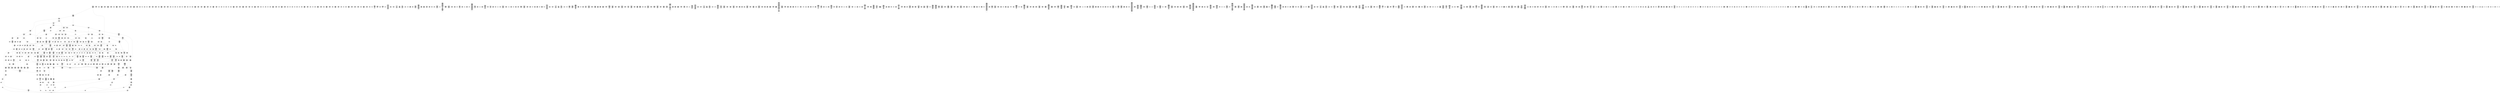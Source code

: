 /* Generated by GvGen v.1.0 (https://www.github.com/stricaud/gvgen) */

digraph G {
compound=true;
   node1 [label="[anywhere]"];
   node2 [label="# 0x0
PUSHX Data
PUSHX Data
MSTORE
PUSHX LogicData
CALLDATASIZE
LT
PUSHX Data
JUMPI
"];
   node3 [label="# 0xd
PUSHX Data
CALLDATALOAD
PUSHX BitData
SHR
PUSHX LogicData
GT
PUSHX Data
JUMPI
"];
   node4 [label="# 0x1e
PUSHX LogicData
GT
PUSHX Data
JUMPI
"];
   node5 [label="# 0x29
PUSHX LogicData
GT
PUSHX Data
JUMPI
"];
   node6 [label="# 0x34
PUSHX LogicData
GT
PUSHX Data
JUMPI
"];
   node7 [label="# 0x3f
PUSHX LogicData
EQ
PUSHX Data
JUMPI
"];
   node8 [label="# 0x4a
PUSHX LogicData
EQ
PUSHX Data
JUMPI
"];
   node9 [label="# 0x55
PUSHX LogicData
EQ
PUSHX Data
JUMPI
"];
   node10 [label="# 0x60
PUSHX LogicData
EQ
PUSHX Data
JUMPI
"];
   node11 [label="# 0x6b
PUSHX Data
JUMP
"];
   node12 [label="# 0x6f
JUMPDEST
PUSHX LogicData
EQ
PUSHX Data
JUMPI
"];
   node13 [label="# 0x7b
PUSHX LogicData
EQ
PUSHX Data
JUMPI
"];
   node14 [label="# 0x86
PUSHX LogicData
EQ
PUSHX Data
JUMPI
"];
   node15 [label="# 0x91
PUSHX Data
JUMP
"];
   node16 [label="# 0x95
JUMPDEST
PUSHX LogicData
EQ
PUSHX Data
JUMPI
"];
   node17 [label="# 0xa1
PUSHX LogicData
EQ
PUSHX Data
JUMPI
"];
   node18 [label="# 0xac
PUSHX LogicData
EQ
PUSHX Data
JUMPI
"];
   node19 [label="# 0xb7
PUSHX LogicData
EQ
PUSHX Data
JUMPI
"];
   node20 [label="# 0xc2
PUSHX LogicData
EQ
PUSHX Data
JUMPI
"];
   node21 [label="# 0xcd
PUSHX LogicData
EQ
PUSHX Data
JUMPI
"];
   node22 [label="# 0xd8
PUSHX Data
JUMP
"];
   node23 [label="# 0xdc
JUMPDEST
PUSHX LogicData
GT
PUSHX Data
JUMPI
"];
   node24 [label="# 0xe8
PUSHX LogicData
EQ
PUSHX Data
JUMPI
"];
   node25 [label="# 0xf3
PUSHX LogicData
EQ
PUSHX Data
JUMPI
"];
   node26 [label="# 0xfe
PUSHX LogicData
EQ
PUSHX Data
JUMPI
"];
   node27 [label="# 0x109
PUSHX LogicData
EQ
PUSHX Data
JUMPI
"];
   node28 [label="# 0x114
PUSHX LogicData
EQ
PUSHX Data
JUMPI
"];
   node29 [label="# 0x11f
PUSHX LogicData
EQ
PUSHX Data
JUMPI
"];
   node30 [label="# 0x12a
PUSHX Data
JUMP
"];
   node31 [label="# 0x12e
JUMPDEST
PUSHX LogicData
EQ
PUSHX Data
JUMPI
"];
   node32 [label="# 0x13a
PUSHX LogicData
EQ
PUSHX Data
JUMPI
"];
   node33 [label="# 0x145
PUSHX LogicData
EQ
PUSHX Data
JUMPI
"];
   node34 [label="# 0x150
PUSHX LogicData
EQ
PUSHX Data
JUMPI
"];
   node35 [label="# 0x15b
PUSHX LogicData
EQ
PUSHX Data
JUMPI
"];
   node36 [label="# 0x166
PUSHX LogicData
EQ
PUSHX Data
JUMPI
"];
   node37 [label="# 0x171
PUSHX Data
JUMP
"];
   node38 [label="# 0x175
JUMPDEST
PUSHX LogicData
GT
PUSHX Data
JUMPI
"];
   node39 [label="# 0x181
PUSHX LogicData
GT
PUSHX Data
JUMPI
"];
   node40 [label="# 0x18c
PUSHX LogicData
EQ
PUSHX Data
JUMPI
"];
   node41 [label="# 0x197
PUSHX LogicData
EQ
PUSHX Data
JUMPI
"];
   node42 [label="# 0x1a2
PUSHX LogicData
EQ
PUSHX Data
JUMPI
"];
   node43 [label="# 0x1ad
PUSHX LogicData
EQ
PUSHX Data
JUMPI
"];
   node44 [label="# 0x1b8
PUSHX LogicData
EQ
PUSHX Data
JUMPI
"];
   node45 [label="# 0x1c3
PUSHX LogicData
EQ
PUSHX Data
JUMPI
"];
   node46 [label="# 0x1ce
PUSHX Data
JUMP
"];
   node47 [label="# 0x1d2
JUMPDEST
PUSHX LogicData
EQ
PUSHX Data
JUMPI
"];
   node48 [label="# 0x1de
PUSHX LogicData
EQ
PUSHX Data
JUMPI
"];
   node49 [label="# 0x1e9
PUSHX LogicData
EQ
PUSHX Data
JUMPI
"];
   node50 [label="# 0x1f4
PUSHX LogicData
EQ
PUSHX Data
JUMPI
"];
   node51 [label="# 0x1ff
PUSHX LogicData
EQ
PUSHX Data
JUMPI
"];
   node52 [label="# 0x20a
PUSHX LogicData
EQ
PUSHX Data
JUMPI
"];
   node53 [label="# 0x215
PUSHX Data
JUMP
"];
   node54 [label="# 0x219
JUMPDEST
PUSHX LogicData
GT
PUSHX Data
JUMPI
"];
   node55 [label="# 0x225
PUSHX LogicData
EQ
PUSHX Data
JUMPI
"];
   node56 [label="# 0x230
PUSHX LogicData
EQ
PUSHX Data
JUMPI
"];
   node57 [label="# 0x23b
PUSHX LogicData
EQ
PUSHX Data
JUMPI
"];
   node58 [label="# 0x246
PUSHX LogicData
EQ
PUSHX Data
JUMPI
"];
   node59 [label="# 0x251
PUSHX LogicData
EQ
PUSHX Data
JUMPI
"];
   node60 [label="# 0x25c
PUSHX LogicData
EQ
PUSHX Data
JUMPI
"];
   node61 [label="# 0x267
PUSHX Data
JUMP
"];
   node62 [label="# 0x26b
JUMPDEST
PUSHX LogicData
EQ
PUSHX Data
JUMPI
"];
   node63 [label="# 0x277
PUSHX LogicData
EQ
PUSHX Data
JUMPI
"];
   node64 [label="# 0x282
PUSHX LogicData
EQ
PUSHX Data
JUMPI
"];
   node65 [label="# 0x28d
PUSHX LogicData
EQ
PUSHX Data
JUMPI
"];
   node66 [label="# 0x298
PUSHX LogicData
EQ
PUSHX Data
JUMPI
"];
   node67 [label="# 0x2a3
PUSHX LogicData
EQ
PUSHX Data
JUMPI
"];
   node68 [label="# 0x2ae
PUSHX Data
JUMP
"];
   node69 [label="# 0x2b2
JUMPDEST
CALLDATASIZE
PUSHX Data
JUMPI
"];
   node70 [label="# 0x2b8
PUSHX Data
PUSHX Data
PUSHX Data
JUMP
"];
   node71 [label="# 0x2e0
JUMPDEST
CALLVALUE
PUSHX MemData
MLOAD
PUSHX Data
PUSHX Data
JUMP
"];
   node72 [label="# 0x2ef
JUMPDEST
PUSHX MemData
MLOAD
SUB
LOGX
STOP
"];
   node73 [label="# 0x2f9
JUMPDEST
PUSHX Data
REVERT
"];
   node74 [label="# 0x2fe
JUMPDEST
CALLVALUE
ISZERO
PUSHX Data
JUMPI
"];
   node75 [label="# 0x306
PUSHX Data
REVERT
"];
   node76 [label="# 0x30a
JUMPDEST
PUSHX Data
PUSHX ArithData
CALLDATASIZE
SUB
ADD
PUSHX Data
PUSHX Data
JUMP
"];
   node77 [label="# 0x320
JUMPDEST
PUSHX Data
JUMP
"];
   node78 [label="# 0x325
JUMPDEST
PUSHX MemData
MLOAD
PUSHX Data
PUSHX Data
JUMP
"];
   node79 [label="# 0x332
JUMPDEST
PUSHX MemData
MLOAD
SUB
RETURN
"];
   node80 [label="# 0x33b
JUMPDEST
CALLVALUE
ISZERO
PUSHX Data
JUMPI
"];
   node81 [label="# 0x343
PUSHX Data
REVERT
"];
   node82 [label="# 0x347
JUMPDEST
PUSHX Data
PUSHX Data
JUMP
"];
   node83 [label="# 0x350
JUMPDEST
PUSHX MemData
MLOAD
PUSHX Data
PUSHX Data
JUMP
"];
   node84 [label="# 0x35d
JUMPDEST
PUSHX MemData
MLOAD
SUB
RETURN
"];
   node85 [label="# 0x366
JUMPDEST
CALLVALUE
ISZERO
PUSHX Data
JUMPI
"];
   node86 [label="# 0x36e
PUSHX Data
REVERT
"];
   node87 [label="# 0x372
JUMPDEST
PUSHX Data
PUSHX ArithData
CALLDATASIZE
SUB
ADD
PUSHX Data
PUSHX Data
JUMP
"];
   node88 [label="# 0x388
JUMPDEST
PUSHX Data
JUMP
"];
   node89 [label="# 0x38d
JUMPDEST
PUSHX MemData
MLOAD
PUSHX Data
PUSHX Data
JUMP
"];
   node90 [label="# 0x39a
JUMPDEST
PUSHX MemData
MLOAD
SUB
RETURN
"];
   node91 [label="# 0x3a3
JUMPDEST
PUSHX Data
PUSHX ArithData
CALLDATASIZE
SUB
ADD
PUSHX Data
PUSHX Data
JUMP
"];
   node92 [label="# 0x3b8
JUMPDEST
PUSHX Data
JUMP
"];
   node93 [label="# 0x3bd
JUMPDEST
STOP
"];
   node94 [label="# 0x3bf
JUMPDEST
CALLVALUE
ISZERO
PUSHX Data
JUMPI
"];
   node95 [label="# 0x3c7
PUSHX Data
REVERT
"];
   node96 [label="# 0x3cb
JUMPDEST
PUSHX Data
PUSHX Data
JUMP
"];
   node97 [label="# 0x3d4
JUMPDEST
PUSHX MemData
MLOAD
PUSHX Data
PUSHX Data
JUMP
"];
   node98 [label="# 0x3e1
JUMPDEST
PUSHX MemData
MLOAD
SUB
RETURN
"];
   node99 [label="# 0x3ea
JUMPDEST
CALLVALUE
ISZERO
PUSHX Data
JUMPI
"];
   node100 [label="# 0x3f2
PUSHX Data
REVERT
"];
   node101 [label="# 0x3f6
JUMPDEST
PUSHX Data
PUSHX Data
JUMP
"];
   node102 [label="# 0x3ff
JUMPDEST
PUSHX MemData
MLOAD
PUSHX Data
PUSHX Data
JUMP
"];
   node103 [label="# 0x40c
JUMPDEST
PUSHX MemData
MLOAD
SUB
RETURN
"];
   node104 [label="# 0x415
JUMPDEST
CALLVALUE
ISZERO
PUSHX Data
JUMPI
"];
   node105 [label="# 0x41d
PUSHX Data
REVERT
"];
   node106 [label="# 0x421
JUMPDEST
PUSHX Data
PUSHX Data
JUMP
"];
   node107 [label="# 0x42a
JUMPDEST
PUSHX MemData
MLOAD
PUSHX Data
PUSHX Data
JUMP
"];
   node108 [label="# 0x437
JUMPDEST
PUSHX MemData
MLOAD
SUB
RETURN
"];
   node109 [label="# 0x440
JUMPDEST
CALLVALUE
ISZERO
PUSHX Data
JUMPI
"];
   node110 [label="# 0x448
PUSHX Data
REVERT
"];
   node111 [label="# 0x44c
JUMPDEST
PUSHX Data
PUSHX ArithData
CALLDATASIZE
SUB
ADD
PUSHX Data
PUSHX Data
JUMP
"];
   node112 [label="# 0x462
JUMPDEST
PUSHX Data
JUMP
"];
   node113 [label="# 0x467
JUMPDEST
STOP
"];
   node114 [label="# 0x469
JUMPDEST
PUSHX Data
PUSHX ArithData
CALLDATASIZE
SUB
ADD
PUSHX Data
PUSHX Data
JUMP
"];
   node115 [label="# 0x47e
JUMPDEST
PUSHX Data
JUMP
"];
   node116 [label="# 0x483
JUMPDEST
STOP
"];
   node117 [label="# 0x485
JUMPDEST
CALLVALUE
ISZERO
PUSHX Data
JUMPI
"];
   node118 [label="# 0x48d
PUSHX Data
REVERT
"];
   node119 [label="# 0x491
JUMPDEST
PUSHX Data
PUSHX Data
JUMP
"];
   node120 [label="# 0x49a
JUMPDEST
PUSHX MemData
MLOAD
PUSHX Data
PUSHX Data
JUMP
"];
   node121 [label="# 0x4a7
JUMPDEST
PUSHX MemData
MLOAD
SUB
RETURN
"];
   node122 [label="# 0x4b0
JUMPDEST
CALLVALUE
ISZERO
PUSHX Data
JUMPI
"];
   node123 [label="# 0x4b8
PUSHX Data
REVERT
"];
   node124 [label="# 0x4bc
JUMPDEST
PUSHX Data
PUSHX Data
JUMP
"];
   node125 [label="# 0x4c5
JUMPDEST
PUSHX MemData
MLOAD
PUSHX Data
PUSHX Data
JUMP
"];
   node126 [label="# 0x4d2
JUMPDEST
PUSHX MemData
MLOAD
SUB
RETURN
"];
   node127 [label="# 0x4db
JUMPDEST
CALLVALUE
ISZERO
PUSHX Data
JUMPI
"];
   node128 [label="# 0x4e3
PUSHX Data
REVERT
"];
   node129 [label="# 0x4e7
JUMPDEST
PUSHX Data
PUSHX Data
JUMP
"];
   node130 [label="# 0x4f0
JUMPDEST
PUSHX MemData
MLOAD
PUSHX Data
PUSHX Data
JUMP
"];
   node131 [label="# 0x4fd
JUMPDEST
PUSHX MemData
MLOAD
SUB
RETURN
"];
   node132 [label="# 0x506
JUMPDEST
CALLVALUE
ISZERO
PUSHX Data
JUMPI
"];
   node133 [label="# 0x50e
PUSHX Data
REVERT
"];
   node134 [label="# 0x512
JUMPDEST
PUSHX Data
PUSHX ArithData
CALLDATASIZE
SUB
ADD
PUSHX Data
PUSHX Data
JUMP
"];
   node135 [label="# 0x528
JUMPDEST
PUSHX Data
JUMP
"];
   node136 [label="# 0x52d
JUMPDEST
PUSHX MemData
MLOAD
PUSHX Data
PUSHX Data
JUMP
"];
   node137 [label="# 0x53a
JUMPDEST
PUSHX MemData
MLOAD
SUB
RETURN
"];
   node138 [label="# 0x543
JUMPDEST
CALLVALUE
ISZERO
PUSHX Data
JUMPI
"];
   node139 [label="# 0x54b
PUSHX Data
REVERT
"];
   node140 [label="# 0x54f
JUMPDEST
PUSHX Data
PUSHX Data
JUMP
"];
   node141 [label="# 0x558
JUMPDEST
PUSHX MemData
MLOAD
PUSHX Data
PUSHX Data
JUMP
"];
   node142 [label="# 0x565
JUMPDEST
PUSHX MemData
MLOAD
SUB
RETURN
"];
   node143 [label="# 0x56e
JUMPDEST
PUSHX Data
PUSHX ArithData
CALLDATASIZE
SUB
ADD
PUSHX Data
PUSHX Data
JUMP
"];
   node144 [label="# 0x583
JUMPDEST
PUSHX Data
JUMP
"];
   node145 [label="# 0x588
JUMPDEST
STOP
"];
   node146 [label="# 0x58a
JUMPDEST
CALLVALUE
ISZERO
PUSHX Data
JUMPI
"];
   node147 [label="# 0x592
PUSHX Data
REVERT
"];
   node148 [label="# 0x596
JUMPDEST
PUSHX Data
PUSHX ArithData
CALLDATASIZE
SUB
ADD
PUSHX Data
PUSHX Data
JUMP
"];
   node149 [label="# 0x5ac
JUMPDEST
PUSHX Data
JUMP
"];
   node150 [label="# 0x5b1
JUMPDEST
STOP
"];
   node151 [label="# 0x5b3
JUMPDEST
CALLVALUE
ISZERO
PUSHX Data
JUMPI
"];
   node152 [label="# 0x5bb
PUSHX Data
REVERT
"];
   node153 [label="# 0x5bf
JUMPDEST
PUSHX Data
PUSHX ArithData
CALLDATASIZE
SUB
ADD
PUSHX Data
PUSHX Data
JUMP
"];
   node154 [label="# 0x5d5
JUMPDEST
PUSHX Data
JUMP
"];
   node155 [label="# 0x5da
JUMPDEST
STOP
"];
   node156 [label="# 0x5dc
JUMPDEST
CALLVALUE
ISZERO
PUSHX Data
JUMPI
"];
   node157 [label="# 0x5e4
PUSHX Data
REVERT
"];
   node158 [label="# 0x5e8
JUMPDEST
PUSHX Data
PUSHX Data
JUMP
"];
   node159 [label="# 0x5f1
JUMPDEST
PUSHX MemData
MLOAD
PUSHX Data
PUSHX Data
JUMP
"];
   node160 [label="# 0x5fe
JUMPDEST
PUSHX MemData
MLOAD
SUB
RETURN
"];
   node161 [label="# 0x607
JUMPDEST
CALLVALUE
ISZERO
PUSHX Data
JUMPI
"];
   node162 [label="# 0x60f
PUSHX Data
REVERT
"];
   node163 [label="# 0x613
JUMPDEST
PUSHX Data
PUSHX ArithData
CALLDATASIZE
SUB
ADD
PUSHX Data
PUSHX Data
JUMP
"];
   node164 [label="# 0x629
JUMPDEST
PUSHX Data
JUMP
"];
   node165 [label="# 0x62e
JUMPDEST
STOP
"];
   node166 [label="# 0x630
JUMPDEST
CALLVALUE
ISZERO
PUSHX Data
JUMPI
"];
   node167 [label="# 0x638
PUSHX Data
REVERT
"];
   node168 [label="# 0x63c
JUMPDEST
PUSHX Data
PUSHX ArithData
CALLDATASIZE
SUB
ADD
PUSHX Data
PUSHX Data
JUMP
"];
   node169 [label="# 0x652
JUMPDEST
PUSHX Data
JUMP
"];
   node170 [label="# 0x657
JUMPDEST
PUSHX MemData
MLOAD
PUSHX Data
PUSHX Data
JUMP
"];
   node171 [label="# 0x664
JUMPDEST
PUSHX MemData
MLOAD
SUB
RETURN
"];
   node172 [label="# 0x66d
JUMPDEST
CALLVALUE
ISZERO
PUSHX Data
JUMPI
"];
   node173 [label="# 0x675
PUSHX Data
REVERT
"];
   node174 [label="# 0x679
JUMPDEST
PUSHX Data
PUSHX Data
JUMP
"];
   node175 [label="# 0x682
JUMPDEST
PUSHX MemData
MLOAD
PUSHX Data
PUSHX Data
JUMP
"];
   node176 [label="# 0x68f
JUMPDEST
PUSHX MemData
MLOAD
SUB
RETURN
"];
   node177 [label="# 0x698
JUMPDEST
CALLVALUE
ISZERO
PUSHX Data
JUMPI
"];
   node178 [label="# 0x6a0
PUSHX Data
REVERT
"];
   node179 [label="# 0x6a4
JUMPDEST
PUSHX Data
PUSHX Data
JUMP
"];
   node180 [label="# 0x6ad
JUMPDEST
PUSHX MemData
MLOAD
PUSHX Data
PUSHX Data
JUMP
"];
   node181 [label="# 0x6ba
JUMPDEST
PUSHX MemData
MLOAD
SUB
RETURN
"];
   node182 [label="# 0x6c3
JUMPDEST
CALLVALUE
ISZERO
PUSHX Data
JUMPI
"];
   node183 [label="# 0x6cb
PUSHX Data
REVERT
"];
   node184 [label="# 0x6cf
JUMPDEST
PUSHX Data
PUSHX ArithData
CALLDATASIZE
SUB
ADD
PUSHX Data
PUSHX Data
JUMP
"];
   node185 [label="# 0x6e5
JUMPDEST
PUSHX Data
JUMP
"];
   node186 [label="# 0x6ea
JUMPDEST
PUSHX MemData
MLOAD
PUSHX Data
PUSHX Data
JUMP
"];
   node187 [label="# 0x6f7
JUMPDEST
PUSHX MemData
MLOAD
SUB
RETURN
"];
   node188 [label="# 0x700
JUMPDEST
CALLVALUE
ISZERO
PUSHX Data
JUMPI
"];
   node189 [label="# 0x708
PUSHX Data
REVERT
"];
   node190 [label="# 0x70c
JUMPDEST
PUSHX Data
PUSHX Data
JUMP
"];
   node191 [label="# 0x715
JUMPDEST
STOP
"];
   node192 [label="# 0x717
JUMPDEST
CALLVALUE
ISZERO
PUSHX Data
JUMPI
"];
   node193 [label="# 0x71f
PUSHX Data
REVERT
"];
   node194 [label="# 0x723
JUMPDEST
PUSHX Data
PUSHX ArithData
CALLDATASIZE
SUB
ADD
PUSHX Data
PUSHX Data
JUMP
"];
   node195 [label="# 0x739
JUMPDEST
PUSHX Data
JUMP
"];
   node196 [label="# 0x73e
JUMPDEST
STOP
"];
   node197 [label="# 0x740
JUMPDEST
PUSHX Data
PUSHX ArithData
CALLDATASIZE
SUB
ADD
PUSHX Data
PUSHX Data
JUMP
"];
   node198 [label="# 0x755
JUMPDEST
PUSHX Data
JUMP
"];
   node199 [label="# 0x75a
JUMPDEST
STOP
"];
   node200 [label="# 0x75c
JUMPDEST
CALLVALUE
ISZERO
PUSHX Data
JUMPI
"];
   node201 [label="# 0x764
PUSHX Data
REVERT
"];
   node202 [label="# 0x768
JUMPDEST
PUSHX Data
PUSHX ArithData
CALLDATASIZE
SUB
ADD
PUSHX Data
PUSHX Data
JUMP
"];
   node203 [label="# 0x77e
JUMPDEST
PUSHX Data
JUMP
"];
   node204 [label="# 0x783
JUMPDEST
PUSHX MemData
MLOAD
PUSHX Data
PUSHX Data
JUMP
"];
   node205 [label="# 0x790
JUMPDEST
PUSHX MemData
MLOAD
SUB
RETURN
"];
   node206 [label="# 0x799
JUMPDEST
CALLVALUE
ISZERO
PUSHX Data
JUMPI
"];
   node207 [label="# 0x7a1
PUSHX Data
REVERT
"];
   node208 [label="# 0x7a5
JUMPDEST
PUSHX Data
PUSHX Data
JUMP
"];
   node209 [label="# 0x7ae
JUMPDEST
PUSHX MemData
MLOAD
PUSHX Data
PUSHX Data
JUMP
"];
   node210 [label="# 0x7bb
JUMPDEST
PUSHX MemData
MLOAD
SUB
RETURN
"];
   node211 [label="# 0x7c4
JUMPDEST
CALLVALUE
ISZERO
PUSHX Data
JUMPI
"];
   node212 [label="# 0x7cc
PUSHX Data
REVERT
"];
   node213 [label="# 0x7d0
JUMPDEST
PUSHX Data
PUSHX Data
JUMP
"];
   node214 [label="# 0x7d9
JUMPDEST
PUSHX MemData
MLOAD
PUSHX Data
PUSHX Data
JUMP
"];
   node215 [label="# 0x7e6
JUMPDEST
PUSHX MemData
MLOAD
SUB
RETURN
"];
   node216 [label="# 0x7ef
JUMPDEST
CALLVALUE
ISZERO
PUSHX Data
JUMPI
"];
   node217 [label="# 0x7f7
PUSHX Data
REVERT
"];
   node218 [label="# 0x7fb
JUMPDEST
PUSHX Data
PUSHX Data
JUMP
"];
   node219 [label="# 0x804
JUMPDEST
PUSHX MemData
MLOAD
PUSHX Data
PUSHX Data
JUMP
"];
   node220 [label="# 0x811
JUMPDEST
PUSHX MemData
MLOAD
SUB
RETURN
"];
   node221 [label="# 0x81a
JUMPDEST
CALLVALUE
ISZERO
PUSHX Data
JUMPI
"];
   node222 [label="# 0x822
PUSHX Data
REVERT
"];
   node223 [label="# 0x826
JUMPDEST
PUSHX Data
PUSHX ArithData
CALLDATASIZE
SUB
ADD
PUSHX Data
PUSHX Data
JUMP
"];
   node224 [label="# 0x83c
JUMPDEST
PUSHX Data
JUMP
"];
   node225 [label="# 0x841
JUMPDEST
PUSHX MemData
MLOAD
PUSHX Data
PUSHX Data
JUMP
"];
   node226 [label="# 0x84e
JUMPDEST
PUSHX MemData
MLOAD
SUB
RETURN
"];
   node227 [label="# 0x857
JUMPDEST
PUSHX Data
PUSHX ArithData
CALLDATASIZE
SUB
ADD
PUSHX Data
PUSHX Data
JUMP
"];
   node228 [label="# 0x86c
JUMPDEST
PUSHX Data
JUMP
"];
   node229 [label="# 0x871
JUMPDEST
STOP
"];
   node230 [label="# 0x873
JUMPDEST
CALLVALUE
ISZERO
PUSHX Data
JUMPI
"];
   node231 [label="# 0x87b
PUSHX Data
REVERT
"];
   node232 [label="# 0x87f
JUMPDEST
PUSHX Data
PUSHX ArithData
CALLDATASIZE
SUB
ADD
PUSHX Data
PUSHX Data
JUMP
"];
   node233 [label="# 0x895
JUMPDEST
PUSHX Data
JUMP
"];
   node234 [label="# 0x89a
JUMPDEST
STOP
"];
   node235 [label="# 0x89c
JUMPDEST
CALLVALUE
ISZERO
PUSHX Data
JUMPI
"];
   node236 [label="# 0x8a4
PUSHX Data
REVERT
"];
   node237 [label="# 0x8a8
JUMPDEST
PUSHX Data
PUSHX ArithData
CALLDATASIZE
SUB
ADD
PUSHX Data
PUSHX Data
JUMP
"];
   node238 [label="# 0x8be
JUMPDEST
PUSHX Data
JUMP
"];
   node239 [label="# 0x8c3
JUMPDEST
PUSHX MemData
MLOAD
PUSHX Data
PUSHX Data
JUMP
"];
   node240 [label="# 0x8d0
JUMPDEST
PUSHX MemData
MLOAD
SUB
RETURN
"];
   node241 [label="# 0x8d9
JUMPDEST
CALLVALUE
ISZERO
PUSHX Data
JUMPI
"];
   node242 [label="# 0x8e1
PUSHX Data
REVERT
"];
   node243 [label="# 0x8e5
JUMPDEST
PUSHX Data
PUSHX ArithData
CALLDATASIZE
SUB
ADD
PUSHX Data
PUSHX Data
JUMP
"];
   node244 [label="# 0x8fb
JUMPDEST
PUSHX Data
JUMP
"];
   node245 [label="# 0x900
JUMPDEST
PUSHX MemData
MLOAD
PUSHX Data
PUSHX Data
JUMP
"];
   node246 [label="# 0x90d
JUMPDEST
PUSHX MemData
MLOAD
SUB
RETURN
"];
   node247 [label="# 0x916
JUMPDEST
CALLVALUE
ISZERO
PUSHX Data
JUMPI
"];
   node248 [label="# 0x91e
PUSHX Data
REVERT
"];
   node249 [label="# 0x922
JUMPDEST
PUSHX Data
PUSHX ArithData
CALLDATASIZE
SUB
ADD
PUSHX Data
PUSHX Data
JUMP
"];
   node250 [label="# 0x938
JUMPDEST
PUSHX Data
JUMP
"];
   node251 [label="# 0x93d
JUMPDEST
STOP
"];
   node252 [label="# 0x93f
JUMPDEST
PUSHX Data
PUSHX ArithData
CALLDATASIZE
SUB
ADD
PUSHX Data
PUSHX Data
JUMP
"];
   node253 [label="# 0x954
JUMPDEST
PUSHX Data
JUMP
"];
   node254 [label="# 0x959
JUMPDEST
STOP
"];
   node255 [label="# 0x95b
JUMPDEST
CALLVALUE
ISZERO
PUSHX Data
JUMPI
"];
   node256 [label="# 0x963
PUSHX Data
REVERT
"];
   node257 [label="# 0x967
JUMPDEST
PUSHX Data
PUSHX ArithData
CALLDATASIZE
SUB
ADD
PUSHX Data
PUSHX Data
JUMP
"];
   node258 [label="# 0x97d
JUMPDEST
PUSHX Data
JUMP
"];
   node259 [label="# 0x982
JUMPDEST
STOP
"];
   node260 [label="# 0x984
JUMPDEST
CALLVALUE
ISZERO
PUSHX Data
JUMPI
"];
   node261 [label="# 0x98c
PUSHX Data
REVERT
"];
   node262 [label="# 0x990
JUMPDEST
PUSHX Data
PUSHX ArithData
CALLDATASIZE
SUB
ADD
PUSHX Data
PUSHX Data
JUMP
"];
   node263 [label="# 0x9a6
JUMPDEST
PUSHX Data
JUMP
"];
   node264 [label="# 0x9ab
JUMPDEST
PUSHX MemData
MLOAD
PUSHX Data
PUSHX Data
JUMP
"];
   node265 [label="# 0x9b8
JUMPDEST
PUSHX MemData
MLOAD
SUB
RETURN
"];
   node266 [label="# 0x9c1
JUMPDEST
CALLVALUE
ISZERO
PUSHX Data
JUMPI
"];
   node267 [label="# 0x9c9
PUSHX Data
REVERT
"];
   node268 [label="# 0x9cd
JUMPDEST
PUSHX Data
PUSHX ArithData
CALLDATASIZE
SUB
ADD
PUSHX Data
PUSHX Data
JUMP
"];
   node269 [label="# 0x9e3
JUMPDEST
PUSHX Data
JUMP
"];
   node270 [label="# 0x9e8
JUMPDEST
STOP
"];
   node271 [label="# 0x9ea
JUMPDEST
CALLVALUE
ISZERO
PUSHX Data
JUMPI
"];
   node272 [label="# 0x9f2
PUSHX Data
REVERT
"];
   node273 [label="# 0x9f6
JUMPDEST
PUSHX Data
PUSHX ArithData
CALLDATASIZE
SUB
ADD
PUSHX Data
PUSHX Data
JUMP
"];
   node274 [label="# 0xa0c
JUMPDEST
PUSHX Data
JUMP
"];
   node275 [label="# 0xa11
JUMPDEST
PUSHX MemData
MLOAD
PUSHX Data
PUSHX Data
JUMP
"];
   node276 [label="# 0xa1e
JUMPDEST
PUSHX MemData
MLOAD
SUB
RETURN
"];
   node277 [label="# 0xa27
JUMPDEST
CALLVALUE
ISZERO
PUSHX Data
JUMPI
"];
   node278 [label="# 0xa2f
PUSHX Data
REVERT
"];
   node279 [label="# 0xa33
JUMPDEST
PUSHX Data
PUSHX ArithData
CALLDATASIZE
SUB
ADD
PUSHX Data
PUSHX Data
JUMP
"];
   node280 [label="# 0xa49
JUMPDEST
PUSHX Data
JUMP
"];
   node281 [label="# 0xa4e
JUMPDEST
PUSHX MemData
MLOAD
PUSHX Data
PUSHX Data
JUMP
"];
   node282 [label="# 0xa5b
JUMPDEST
PUSHX MemData
MLOAD
SUB
RETURN
"];
   node283 [label="# 0xa64
JUMPDEST
CALLVALUE
ISZERO
PUSHX Data
JUMPI
"];
   node284 [label="# 0xa6c
PUSHX Data
REVERT
"];
   node285 [label="# 0xa70
JUMPDEST
PUSHX Data
PUSHX ArithData
CALLDATASIZE
SUB
ADD
PUSHX Data
PUSHX Data
JUMP
"];
   node286 [label="# 0xa86
JUMPDEST
PUSHX Data
JUMP
"];
   node287 [label="# 0xa8b
JUMPDEST
PUSHX MemData
MLOAD
PUSHX Data
PUSHX Data
JUMP
"];
   node288 [label="# 0xa98
JUMPDEST
PUSHX MemData
MLOAD
SUB
RETURN
"];
   node289 [label="# 0xaa1
JUMPDEST
CALLVALUE
ISZERO
PUSHX Data
JUMPI
"];
   node290 [label="# 0xaa9
PUSHX Data
REVERT
"];
   node291 [label="# 0xaad
JUMPDEST
PUSHX Data
PUSHX ArithData
CALLDATASIZE
SUB
ADD
PUSHX Data
PUSHX Data
JUMP
"];
   node292 [label="# 0xac3
JUMPDEST
PUSHX Data
JUMP
"];
   node293 [label="# 0xac8
JUMPDEST
STOP
"];
   node294 [label="# 0xaca
JUMPDEST
CALLVALUE
ISZERO
PUSHX Data
JUMPI
"];
   node295 [label="# 0xad2
PUSHX Data
REVERT
"];
   node296 [label="# 0xad6
JUMPDEST
PUSHX Data
PUSHX ArithData
CALLDATASIZE
SUB
ADD
PUSHX Data
PUSHX Data
JUMP
"];
   node297 [label="# 0xaec
JUMPDEST
PUSHX Data
JUMP
"];
   node298 [label="# 0xaf1
JUMPDEST
PUSHX MemData
MLOAD
PUSHX Data
PUSHX Data
JUMP
"];
   node299 [label="# 0xafe
JUMPDEST
PUSHX MemData
MLOAD
SUB
RETURN
"];
   node300 [label="# 0xb07
JUMPDEST
CALLVALUE
ISZERO
PUSHX Data
JUMPI
"];
   node301 [label="# 0xb0f
PUSHX Data
REVERT
"];
   node302 [label="# 0xb13
JUMPDEST
PUSHX Data
PUSHX Data
JUMP
"];
   node303 [label="# 0xb1c
JUMPDEST
PUSHX MemData
MLOAD
PUSHX Data
PUSHX Data
JUMP
"];
   node304 [label="# 0xb29
JUMPDEST
PUSHX MemData
MLOAD
SUB
RETURN
"];
   node305 [label="# 0xb32
JUMPDEST
CALLVALUE
ISZERO
PUSHX Data
JUMPI
"];
   node306 [label="# 0xb3a
PUSHX Data
REVERT
"];
   node307 [label="# 0xb3e
JUMPDEST
PUSHX Data
PUSHX Data
JUMP
"];
   node308 [label="# 0xb47
JUMPDEST
PUSHX MemData
MLOAD
PUSHX Data
PUSHX Data
JUMP
"];
   node309 [label="# 0xb54
JUMPDEST
PUSHX MemData
MLOAD
SUB
RETURN
"];
   node310 [label="# 0xb5d
JUMPDEST
CALLVALUE
ISZERO
PUSHX Data
JUMPI
"];
   node311 [label="# 0xb65
PUSHX Data
REVERT
"];
   node312 [label="# 0xb69
JUMPDEST
PUSHX Data
PUSHX ArithData
CALLDATASIZE
SUB
ADD
PUSHX Data
PUSHX Data
JUMP
"];
   node313 [label="# 0xb7f
JUMPDEST
PUSHX Data
JUMP
"];
   node314 [label="# 0xb84
JUMPDEST
PUSHX MemData
MLOAD
PUSHX Data
PUSHX Data
JUMP
"];
   node315 [label="# 0xb91
JUMPDEST
PUSHX MemData
MLOAD
SUB
RETURN
"];
   node316 [label="# 0xb9a
JUMPDEST
CALLVALUE
ISZERO
PUSHX Data
JUMPI
"];
   node317 [label="# 0xba2
PUSHX Data
REVERT
"];
   node318 [label="# 0xba6
JUMPDEST
PUSHX Data
PUSHX ArithData
CALLDATASIZE
SUB
ADD
PUSHX Data
PUSHX Data
JUMP
"];
   node319 [label="# 0xbbc
JUMPDEST
PUSHX Data
JUMP
"];
   node320 [label="# 0xbc1
JUMPDEST
STOP
"];
   node321 [label="# 0xbc3
JUMPDEST
PUSHX Data
CALLER
JUMP
"];
   node322 [label="# 0xbcb
JUMPDEST
PUSHX Data
PUSHX BitData
PUSHX BitData
SHL
PUSHX BitData
NOT
AND
EQ
PUSHX Data
JUMPI
"];
   node323 [label="# 0xbfc
PUSHX BitData
PUSHX BitData
SHL
PUSHX BitData
NOT
AND
EQ
"];
   node324 [label="# 0xc26
JUMPDEST
PUSHX Data
JUMPI
"];
   node325 [label="# 0xc2c
PUSHX BitData
PUSHX BitData
SHL
PUSHX BitData
NOT
AND
EQ
"];
   node326 [label="# 0xc56
JUMPDEST
JUMP
"];
   node327 [label="# 0xc5d
JUMPDEST
PUSHX Data
PUSHX StorData
SLOAD
PUSHX Data
PUSHX Data
JUMP
"];
   node328 [label="# 0xc6c
JUMPDEST
PUSHX ArithData
ADD
PUSHX ArithData
DIV
MUL
PUSHX ArithData
ADD
PUSHX MemData
MLOAD
ADD
PUSHX Data
MSTORE
MSTORE
PUSHX ArithData
ADD
SLOAD
PUSHX Data
PUSHX Data
JUMP
"];
   node329 [label="# 0xc98
JUMPDEST
ISZERO
PUSHX Data
JUMPI
"];
   node330 [label="# 0xc9f
PUSHX LogicData
LT
PUSHX Data
JUMPI
"];
   node331 [label="# 0xca7
PUSHX ArithData
SLOAD
DIV
MUL
MSTORE
PUSHX ArithData
ADD
PUSHX Data
JUMP
"];
   node332 [label="# 0xcba
JUMPDEST
ADD
PUSHX Data
MSTORE
PUSHX Data
PUSHX Data
SHA3
"];
   node333 [label="# 0xcc8
JUMPDEST
SLOAD
MSTORE
PUSHX ArithData
ADD
PUSHX ArithData
ADD
GT
PUSHX Data
JUMPI
"];
   node334 [label="# 0xcdc
SUB
PUSHX BitData
AND
ADD
"];
   node335 [label="# 0xce5
JUMPDEST
JUMP
"];
   node336 [label="# 0xcef
JUMPDEST
PUSHX Data
PUSHX Data
PUSHX Data
JUMP
"];
   node337 [label="# 0xcfa
JUMPDEST
PUSHX Data
JUMPI
"];
   node338 [label="# 0xcff
PUSHX MemData
MLOAD
PUSHX Data
MSTORE
PUSHX ArithData
ADD
PUSHX MemData
MLOAD
SUB
REVERT
"];
   node339 [label="# 0xd30
JUMPDEST
PUSHX Data
PUSHX ArithData
MSTORE
PUSHX ArithData
ADD
MSTORE
PUSHX ArithData
ADD
PUSHX Data
SHA3
PUSHX ArithData
ADD
PUSHX ArithData
SLOAD
PUSHX ArithData
EXP
DIV
PUSHX BitData
AND
JUMP
"];
   node340 [label="# 0xd6e
JUMPDEST
PUSHX Data
PUSHX Data
PUSHX Data
JUMP
"];
   node341 [label="# 0xd79
JUMPDEST
PUSHX BitData
AND
PUSHX Data
PUSHX Data
JUMP
"];
   node342 [label="# 0xd9a
JUMPDEST
PUSHX BitData
AND
EQ
PUSHX Data
JUMPI
"];
   node343 [label="# 0xdb6
PUSHX Data
PUSHX Data
PUSHX Data
JUMP
"];
   node344 [label="# 0xdc1
JUMPDEST
PUSHX Data
JUMP
"];
   node345 [label="# 0xdc6
JUMPDEST
PUSHX Data
JUMPI
"];
   node346 [label="# 0xdcb
PUSHX MemData
MLOAD
PUSHX Data
MSTORE
PUSHX ArithData
ADD
PUSHX MemData
MLOAD
SUB
REVERT
"];
   node347 [label="# 0xdfc
JUMPDEST
"];
   node348 [label="# 0xdfd
JUMPDEST
PUSHX Data
PUSHX ArithData
MSTORE
PUSHX ArithData
ADD
MSTORE
PUSHX ArithData
ADD
PUSHX Data
SHA3
PUSHX ArithData
ADD
PUSHX ArithData
PUSHX ArithData
EXP
SLOAD
PUSHX ArithData
MUL
NOT
AND
PUSHX BitData
AND
MUL
OR
SSTORE
PUSHX BitData
AND
PUSHX BitData
AND
PUSHX Data
PUSHX MemData
MLOAD
PUSHX MemData
MLOAD
SUB
LOGX
JUMP
"];
   node349 [label="# 0xeb2
JUMPDEST
PUSHX StorData
SLOAD
JUMP
"];
   node350 [label="# 0xeb8
JUMPDEST
PUSHX StorData
SLOAD
JUMP
"];
   node351 [label="# 0xebe
JUMPDEST
PUSHX Data
PUSHX Data
PUSHX Data
JUMP
"];
   node352 [label="# 0xec8
JUMPDEST
PUSHX StorData
SLOAD
PUSHX StorData
SLOAD
SUB
SUB
JUMP
"];
   node353 [label="# 0xed5
JUMPDEST
PUSHX LogicData
PUSHX StorData
SLOAD
EQ
PUSHX Data
JUMPI
"];
   node354 [label="# 0xee0
PUSHX MemData
MLOAD
PUSHX Data
MSTORE
PUSHX ArithData
ADD
PUSHX Data
PUSHX Data
JUMP
"];
   node355 [label="# 0xf11
JUMPDEST
PUSHX MemData
MLOAD
SUB
REVERT
"];
   node356 [label="# 0xf1a
JUMPDEST
PUSHX Data
PUSHX Data
JUMP
"];
   node357 [label="# 0xf23
JUMPDEST
JUMP
"];
   node358 [label="# 0xf26
JUMPDEST
CALLER
PUSHX BitData
AND
PUSHX BitData
AND
EQ
PUSHX Data
JUMPI
"];
   node359 [label="# 0xf5b
PUSHX Data
CALLER
PUSHX Data
JUMP
"];
   node360 [label="# 0xf63
JUMPDEST
"];
   node361 [label="# 0xf64
JUMPDEST
PUSHX Data
PUSHX Data
JUMP
"];
   node362 [label="# 0xf6f
JUMPDEST
JUMP
"];
   node363 [label="# 0xf75
JUMPDEST
PUSHX Data
JUMP
"];
   node364 [label="# 0xf7a
JUMPDEST
PUSHX Data
JUMP
"];
   node365 [label="# 0xf80
JUMPDEST
PUSHX Data
PUSHX StorData
SLOAD
JUMP
"];
   node366 [label="# 0xf8a
JUMPDEST
PUSHX Data
PUSHX Data
PUSHX ArithData
PUSHX BitData
AND
PUSHX BitData
AND
MSTORE
PUSHX ArithData
ADD
MSTORE
PUSHX ArithData
ADD
PUSHX Data
SHA3
PUSHX ArithData
PUSHX BitData
AND
PUSHX BitData
AND
MSTORE
PUSHX ArithData
ADD
MSTORE
PUSHX ArithData
ADD
PUSHX Data
SHA3
SLOAD
JUMP
"];
   node367 [label="# 0x1011
JUMPDEST
PUSHX Data
JUMP
"];
   node368 [label="# 0x1023
JUMPDEST
CALLER
PUSHX BitData
AND
PUSHX BitData
AND
EQ
PUSHX Data
JUMPI
"];
   node369 [label="# 0x1058
PUSHX Data
CALLER
PUSHX Data
JUMP
"];
   node370 [label="# 0x1060
JUMPDEST
"];
   node371 [label="# 0x1061
JUMPDEST
PUSHX Data
PUSHX Data
JUMP
"];
   node372 [label="# 0x1069
JUMPDEST
PUSHX BitData
AND
PUSHX StorData
PUSHX ArithData
SLOAD
PUSHX ArithData
EXP
DIV
PUSHX BitData
AND
PUSHX BitData
AND
EQ
PUSHX Data
JUMPI
"];
   node373 [label="# 0x10be
PUSHX Data
PUSHX Data
JUMP
"];
   node374 [label="# 0x10c5
JUMPDEST
PUSHX BitData
AND
PUSHX BitData
AND
EQ
PUSHX Data
JUMPI
"];
   node375 [label="# 0x10f9
PUSHX Data
PUSHX Data
PUSHX Data
JUMP
"];
   node376 [label="# 0x1105
JUMPDEST
PUSHX Data
JUMP
"];
   node377 [label="# 0x110a
JUMPDEST
"];
   node378 [label="# 0x110b
JUMPDEST
PUSHX Data
JUMPI
"];
   node379 [label="# 0x1110
PUSHX MemData
MLOAD
PUSHX Data
MSTORE
PUSHX ArithData
ADD
PUSHX Data
PUSHX Data
JUMP
"];
   node380 [label="# 0x1141
JUMPDEST
PUSHX MemData
MLOAD
SUB
REVERT
"];
   node381 [label="# 0x114a
JUMPDEST
"];
   node382 [label="# 0x114b
JUMPDEST
PUSHX Data
PUSHX Data
JUMP
"];
   node383 [label="# 0x1156
JUMPDEST
JUMP
"];
   node384 [label="# 0x115c
JUMPDEST
PUSHX Data
PUSHX Data
JUMP
"];
   node385 [label="# 0x1164
JUMPDEST
PUSHX Data
SSTORE
JUMP
"];
   node386 [label="# 0x116e
JUMPDEST
PUSHX LogicData
PUSHX StorData
SLOAD
EQ
PUSHX Data
JUMPI
"];
   node387 [label="# 0x1179
PUSHX MemData
MLOAD
PUSHX Data
MSTORE
PUSHX ArithData
ADD
PUSHX Data
PUSHX Data
JUMP
"];
   node388 [label="# 0x11aa
JUMPDEST
PUSHX MemData
MLOAD
SUB
REVERT
"];
   node389 [label="# 0x11b3
JUMPDEST
PUSHX Data
PUSHX Data
JUMP
"];
   node390 [label="# 0x11bd
JUMPDEST
JUMP
"];
   node391 [label="# 0x11c1
JUMPDEST
PUSHX StorData
PUSHX ArithData
SLOAD
PUSHX ArithData
EXP
DIV
PUSHX BitData
AND
JUMP
"];
   node392 [label="# 0x11d4
JUMPDEST
PUSHX Data
PUSHX Data
JUMP
"];
   node393 [label="# 0x11dc
JUMPDEST
PUSHX Data
PUSHX Data
PUSHX Data
JUMP
"];
   node394 [label="# 0x11ed
JUMPDEST
JUMP
"];
   node395 [label="# 0x11f2
JUMPDEST
PUSHX Data
PUSHX Data
PUSHX Data
JUMP
"];
   node396 [label="# 0x11fd
JUMPDEST
JUMP
"];
   node397 [label="# 0x1204
JUMPDEST
PUSHX Data
SLOAD
PUSHX ArithData
EXP
DIV
PUSHX BitData
AND
JUMP
"];
   node398 [label="# 0x1215
JUMPDEST
PUSHX StorData
SLOAD
PUSHX Data
PUSHX Data
JUMP
"];
   node399 [label="# 0x1222
JUMPDEST
PUSHX ArithData
ADD
PUSHX ArithData
DIV
MUL
PUSHX ArithData
ADD
PUSHX MemData
MLOAD
ADD
PUSHX Data
MSTORE
MSTORE
PUSHX ArithData
ADD
SLOAD
PUSHX Data
PUSHX Data
JUMP
"];
   node400 [label="# 0x124e
JUMPDEST
ISZERO
PUSHX Data
JUMPI
"];
   node401 [label="# 0x1255
PUSHX LogicData
LT
PUSHX Data
JUMPI
"];
   node402 [label="# 0x125d
PUSHX ArithData
SLOAD
DIV
MUL
MSTORE
PUSHX ArithData
ADD
PUSHX Data
JUMP
"];
   node403 [label="# 0x1270
JUMPDEST
ADD
PUSHX Data
MSTORE
PUSHX Data
PUSHX Data
SHA3
"];
   node404 [label="# 0x127e
JUMPDEST
SLOAD
MSTORE
PUSHX ArithData
ADD
PUSHX ArithData
ADD
GT
PUSHX Data
JUMPI
"];
   node405 [label="# 0x1292
SUB
PUSHX BitData
AND
ADD
"];
   node406 [label="# 0x129b
JUMPDEST
JUMP
"];
   node407 [label="# 0x12a3
JUMPDEST
PUSHX BitData
PUSHX BitData
AND
PUSHX BitData
AND
SUB
PUSHX Data
JUMPI
"];
   node408 [label="# 0x12d9
PUSHX MemData
MLOAD
PUSHX Data
MSTORE
PUSHX ArithData
ADD
PUSHX MemData
MLOAD
SUB
REVERT
"];
   node409 [label="# 0x130a
JUMPDEST
PUSHX BitData
PUSHX Data
PUSHX ArithData
PUSHX BitData
AND
PUSHX BitData
AND
MSTORE
PUSHX ArithData
ADD
MSTORE
PUSHX ArithData
ADD
PUSHX Data
SHA3
SLOAD
AND
JUMP
"];
   node410 [label="# 0x135b
JUMPDEST
PUSHX Data
PUSHX Data
JUMP
"];
   node411 [label="# 0x1363
JUMPDEST
PUSHX Data
PUSHX Data
PUSHX Data
JUMP
"];
   node412 [label="# 0x136d
JUMPDEST
JUMP
"];
   node413 [label="# 0x136f
JUMPDEST
PUSHX Data
PUSHX Data
JUMP
"];
   node414 [label="# 0x1377
JUMPDEST
PUSHX StorData
SLOAD
LT
ISZERO
PUSHX Data
JUMPI
"];
   node415 [label="# 0x1382
PUSHX MemData
MLOAD
PUSHX Data
MSTORE
PUSHX ArithData
ADD
PUSHX Data
PUSHX Data
JUMP
"];
   node416 [label="# 0x13b3
JUMPDEST
PUSHX MemData
MLOAD
SUB
REVERT
"];
   node417 [label="# 0x13bc
JUMPDEST
PUSHX StorData
PUSHX Data
SLOAD
PUSHX Data
PUSHX Data
JUMP
"];
   node418 [label="# 0x13ce
JUMPDEST
SSTORE
PUSHX Data
CALLER
PUSHX Data
JUMP
"];
   node419 [label="# 0x13df
JUMPDEST
PUSHX Data
PUSHX Data
PUSHX Data
JUMP
"];
   node420 [label="# 0x1408
JUMPDEST
PUSHX MemData
MLOAD
PUSHX Data
PUSHX Data
JUMP
"];
   node421 [label="# 0x1415
JUMPDEST
PUSHX MemData
MLOAD
SUB
LOGX
JUMP
"];
   node422 [label="# 0x1420
JUMPDEST
PUSHX StorData
PUSHX ArithData
SLOAD
PUSHX ArithData
EXP
DIV
PUSHX BitData
AND
PUSHX Data
JUMPI
"];
   node423 [label="# 0x1435
PUSHX MemData
MLOAD
PUSHX Data
MSTORE
PUSHX ArithData
ADD
PUSHX Data
PUSHX Data
JUMP
"];
   node424 [label="# 0x1466
JUMPDEST
PUSHX MemData
MLOAD
SUB
REVERT
"];
   node425 [label="# 0x146f
JUMPDEST
PUSHX LogicData
GT
ISZERO
PUSHX Data
JUMPI
"];
   node426 [label="# 0x1479
PUSHX MemData
MLOAD
PUSHX Data
MSTORE
PUSHX ArithData
ADD
PUSHX Data
PUSHX Data
JUMP
"];
   node427 [label="# 0x14aa
JUMPDEST
PUSHX MemData
MLOAD
SUB
REVERT
"];
   node428 [label="# 0x14b3
JUMPDEST
PUSHX StorData
SLOAD
GT
ISZERO
PUSHX Data
JUMPI
"];
   node429 [label="# 0x14be
PUSHX MemData
MLOAD
PUSHX Data
MSTORE
PUSHX ArithData
ADD
PUSHX Data
PUSHX Data
JUMP
"];
   node430 [label="# 0x14ef
JUMPDEST
PUSHX MemData
MLOAD
SUB
REVERT
"];
   node431 [label="# 0x14f8
JUMPDEST
CALLVALUE
PUSHX Data
PUSHX Data
CALLER
PUSHX Data
JUMP
"];
   node432 [label="# 0x1505
JUMPDEST
PUSHX Data
PUSHX StorData
SLOAD
PUSHX Data
PUSHX Data
JUMP
"];
   node433 [label="# 0x151b
JUMPDEST
PUSHX Data
JUMP
"];
   node434 [label="# 0x1520
JUMPDEST
EQ
PUSHX Data
JUMPI
"];
   node435 [label="# 0x1526
PUSHX MemData
MLOAD
PUSHX Data
MSTORE
PUSHX ArithData
ADD
PUSHX Data
PUSHX Data
JUMP
"];
   node436 [label="# 0x1557
JUMPDEST
PUSHX MemData
MLOAD
SUB
REVERT
"];
   node437 [label="# 0x1560
JUMPDEST
PUSHX LogicData
PUSHX StorData
SLOAD
GT
PUSHX Data
JUMPI
"];
   node438 [label="# 0x156b
PUSHX MemData
MLOAD
PUSHX Data
MSTORE
PUSHX ArithData
ADD
PUSHX Data
PUSHX Data
JUMP
"];
   node439 [label="# 0x159c
JUMPDEST
PUSHX MemData
MLOAD
SUB
REVERT
"];
   node440 [label="# 0x15a5
JUMPDEST
PUSHX StorData
PUSHX Data
SLOAD
PUSHX Data
PUSHX Data
JUMP
"];
   node441 [label="# 0x15b7
JUMPDEST
SSTORE
PUSHX ArithData
PUSHX StorData
SLOAD
SUB
PUSHX Data
JUMPI
"];
   node442 [label="# 0x15c9
PUSHX LogicData
PUSHX StorData
PUSHX ArithData
PUSHX ArithData
EXP
SLOAD
PUSHX ArithData
MUL
NOT
AND
ISZERO
ISZERO
MUL
OR
SSTORE
PUSHX LogicData
PUSHX Data
PUSHX ArithData
EXP
SLOAD
PUSHX ArithData
MUL
NOT
AND
ISZERO
ISZERO
MUL
OR
SSTORE
"];
   node443 [label="# 0x15fe
JUMPDEST
PUSHX Data
CALLER
PUSHX Data
JUMP
"];
   node444 [label="# 0x1608
JUMPDEST
PUSHX Data
PUSHX Data
PUSHX Data
JUMP
"];
   node445 [label="# 0x1631
JUMPDEST
PUSHX MemData
MLOAD
PUSHX Data
PUSHX Data
JUMP
"];
   node446 [label="# 0x163e
JUMPDEST
PUSHX MemData
MLOAD
SUB
LOGX
JUMP
"];
   node447 [label="# 0x1649
JUMPDEST
PUSHX Data
PUSHX StorData
SLOAD
LT
PUSHX Data
JUMPI
"];
   node448 [label="# 0x1657
PUSHX Data
PUSHX Data
JUMP
"];
   node449 [label="# 0x165e
JUMPDEST
"];
   node450 [label="# 0x165f
JUMPDEST
PUSHX Data
MSTORE
PUSHX Data
PUSHX Data
SHA3
ADD
PUSHX ArithData
SLOAD
PUSHX ArithData
EXP
DIV
PUSHX BitData
AND
JUMP
"];
   node451 [label="# 0x1691
JUMPDEST
PUSHX Data
PUSHX StorData
PUSHX ArithData
SLOAD
PUSHX ArithData
EXP
DIV
PUSHX BitData
AND
JUMP
"];
   node452 [label="# 0x16bb
JUMPDEST
PUSHX Data
PUSHX StorData
SLOAD
PUSHX Data
PUSHX Data
JUMP
"];
   node453 [label="# 0x16ca
JUMPDEST
PUSHX ArithData
ADD
PUSHX ArithData
DIV
MUL
PUSHX ArithData
ADD
PUSHX MemData
MLOAD
ADD
PUSHX Data
MSTORE
MSTORE
PUSHX ArithData
ADD
SLOAD
PUSHX Data
PUSHX Data
JUMP
"];
   node454 [label="# 0x16f6
JUMPDEST
ISZERO
PUSHX Data
JUMPI
"];
   node455 [label="# 0x16fd
PUSHX LogicData
LT
PUSHX Data
JUMPI
"];
   node456 [label="# 0x1705
PUSHX ArithData
SLOAD
DIV
MUL
MSTORE
PUSHX ArithData
ADD
PUSHX Data
JUMP
"];
   node457 [label="# 0x1718
JUMPDEST
ADD
PUSHX Data
MSTORE
PUSHX Data
PUSHX Data
SHA3
"];
   node458 [label="# 0x1726
JUMPDEST
SLOAD
MSTORE
PUSHX ArithData
ADD
PUSHX ArithData
ADD
GT
PUSHX Data
JUMPI
"];
   node459 [label="# 0x173a
SUB
PUSHX BitData
AND
ADD
"];
   node460 [label="# 0x1743
JUMPDEST
JUMP
"];
   node461 [label="# 0x174d
JUMPDEST
PUSHX StorData
PUSHX ArithData
SLOAD
PUSHX ArithData
EXP
DIV
PUSHX BitData
AND
JUMP
"];
   node462 [label="# 0x1773
JUMPDEST
PUSHX Data
PUSHX Data
PUSHX ArithData
PUSHX BitData
AND
PUSHX BitData
AND
MSTORE
PUSHX ArithData
ADD
MSTORE
PUSHX ArithData
ADD
PUSHX Data
SHA3
SLOAD
JUMP
"];
   node463 [label="# 0x17bc
JUMPDEST
PUSHX Data
SLOAD
PUSHX ArithData
EXP
DIV
PUSHX BitData
AND
PUSHX Data
JUMPI
"];
   node464 [label="# 0x17cf
PUSHX MemData
MLOAD
PUSHX Data
MSTORE
PUSHX ArithData
ADD
PUSHX Data
PUSHX Data
JUMP
"];
   node465 [label="# 0x1800
JUMPDEST
PUSHX MemData
MLOAD
SUB
REVERT
"];
   node466 [label="# 0x1809
JUMPDEST
PUSHX LogicData
GT
ISZERO
PUSHX Data
JUMPI
"];
   node467 [label="# 0x1813
PUSHX MemData
MLOAD
PUSHX Data
MSTORE
PUSHX ArithData
ADD
PUSHX Data
PUSHX Data
JUMP
"];
   node468 [label="# 0x1844
JUMPDEST
PUSHX MemData
MLOAD
SUB
REVERT
"];
   node469 [label="# 0x184d
JUMPDEST
PUSHX Data
PUSHX Data
PUSHX Data
JUMP
"];
   node470 [label="# 0x1859
JUMPDEST
PUSHX Data
PUSHX Data
JUMP
"];
   node471 [label="# 0x1863
JUMPDEST
GT
ISZERO
PUSHX Data
JUMPI
"];
   node472 [label="# 0x186a
PUSHX MemData
MLOAD
PUSHX Data
MSTORE
PUSHX ArithData
ADD
PUSHX Data
PUSHX Data
JUMP
"];
   node473 [label="# 0x189b
JUMPDEST
PUSHX MemData
MLOAD
SUB
REVERT
"];
   node474 [label="# 0x18a4
JUMPDEST
CALLVALUE
PUSHX StorData
SLOAD
PUSHX Data
PUSHX Data
JUMP
"];
   node475 [label="# 0x18b3
JUMPDEST
EQ
PUSHX Data
JUMPI
"];
   node476 [label="# 0x18b9
PUSHX MemData
MLOAD
PUSHX Data
MSTORE
PUSHX ArithData
ADD
PUSHX Data
PUSHX Data
JUMP
"];
   node477 [label="# 0x18ea
JUMPDEST
PUSHX MemData
MLOAD
SUB
REVERT
"];
   node478 [label="# 0x18f3
JUMPDEST
PUSHX Data
CALLER
PUSHX Data
JUMP
"];
   node479 [label="# 0x18fd
JUMPDEST
PUSHX Data
PUSHX Data
PUSHX Data
JUMP
"];
   node480 [label="# 0x1926
JUMPDEST
PUSHX MemData
MLOAD
PUSHX Data
PUSHX Data
JUMP
"];
   node481 [label="# 0x1933
JUMPDEST
PUSHX MemData
MLOAD
SUB
LOGX
JUMP
"];
   node482 [label="# 0x193e
JUMPDEST
PUSHX Data
PUSHX Data
PUSHX Data
PUSHX Data
JUMP
"];
   node483 [label="# 0x194b
JUMPDEST
PUSHX BitData
AND
PUSHX BitData
AND
MSTORE
PUSHX ArithData
ADD
MSTORE
PUSHX ArithData
ADD
PUSHX Data
SHA3
PUSHX ArithData
PUSHX BitData
AND
PUSHX BitData
AND
MSTORE
PUSHX ArithData
ADD
MSTORE
PUSHX ArithData
ADD
PUSHX Data
SHA3
PUSHX ArithData
PUSHX ArithData
EXP
SLOAD
PUSHX ArithData
MUL
NOT
AND
ISZERO
ISZERO
MUL
OR
SSTORE
PUSHX BitData
AND
PUSHX Data
PUSHX Data
JUMP
"];
   node484 [label="# 0x19f8
JUMPDEST
PUSHX BitData
AND
PUSHX Data
PUSHX MemData
MLOAD
PUSHX Data
PUSHX Data
JUMP
"];
   node485 [label="# 0x1a3d
JUMPDEST
PUSHX MemData
MLOAD
SUB
LOGX
JUMP
"];
   node486 [label="# 0x1a49
JUMPDEST
PUSHX Data
PUSHX Data
PUSHX Data
JUMP
"];
   node487 [label="# 0x1a54
JUMPDEST
SELFBALANCE
PUSHX Data
PUSHX Data
JUMP
"];
   node488 [label="# 0x1a5f
JUMPDEST
PUSHX Data
PUSHX Data
PUSHX Data
JUMP
"];
   node489 [label="# 0x1a6f
JUMPDEST
PUSHX Data
JUMP
"];
   node490 [label="# 0x1a74
JUMPDEST
JUMP
"];
   node491 [label="# 0x1a7c
JUMPDEST
PUSHX LogicData
GT
PUSHX Data
JUMPI
"];
   node492 [label="# 0x1a86
PUSHX Data
JUMP
"];
   node493 [label="# 0x1a8b
JUMPDEST
PUSHX Data
"];
   node494 [label="# 0x1a8e
JUMPDEST
PUSHX Data
PUSHX Data
JUMP
"];
   node495 [label="# 0x1a9a
JUMPDEST
PUSHX Data
PUSHX Data
JUMP
"];
   node496 [label="# 0x1aa4
JUMPDEST
JUMP
"];
   node497 [label="# 0x1aad
JUMPDEST
PUSHX Data
PUSHX Data
JUMP
"];
   node498 [label="# 0x1ab5
JUMPDEST
PUSHX StorData
PUSHX ArithData
PUSHX ArithData
EXP
SLOAD
PUSHX ArithData
MUL
NOT
AND
PUSHX BitData
AND
MUL
OR
SSTORE
JUMP
"];
   node499 [label="# 0x1af9
JUMPDEST
CALLER
PUSHX BitData
AND
PUSHX BitData
AND
EQ
PUSHX Data
JUMPI
"];
   node500 [label="# 0x1b2e
PUSHX Data
CALLER
PUSHX Data
JUMP
"];
   node501 [label="# 0x1b36
JUMPDEST
"];
   node502 [label="# 0x1b37
JUMPDEST
PUSHX Data
PUSHX Data
JUMP
"];
   node503 [label="# 0x1b3f
JUMPDEST
PUSHX BitData
AND
PUSHX StorData
PUSHX ArithData
SLOAD
PUSHX ArithData
EXP
DIV
PUSHX BitData
AND
PUSHX BitData
AND
EQ
PUSHX Data
JUMPI
"];
   node504 [label="# 0x1b94
PUSHX Data
PUSHX Data
JUMP
"];
   node505 [label="# 0x1b9b
JUMPDEST
PUSHX BitData
AND
PUSHX BitData
AND
EQ
PUSHX Data
JUMPI
"];
   node506 [label="# 0x1bcf
PUSHX Data
PUSHX Data
PUSHX Data
JUMP
"];
   node507 [label="# 0x1bdb
JUMPDEST
PUSHX Data
JUMP
"];
   node508 [label="# 0x1be0
JUMPDEST
"];
   node509 [label="# 0x1be1
JUMPDEST
PUSHX Data
JUMPI
"];
   node510 [label="# 0x1be6
PUSHX MemData
MLOAD
PUSHX Data
MSTORE
PUSHX ArithData
ADD
PUSHX Data
PUSHX Data
JUMP
"];
   node511 [label="# 0x1c17
JUMPDEST
PUSHX MemData
MLOAD
SUB
REVERT
"];
   node512 [label="# 0x1c20
JUMPDEST
"];
   node513 [label="# 0x1c21
JUMPDEST
PUSHX Data
PUSHX Data
JUMP
"];
   node514 [label="# 0x1c2d
JUMPDEST
JUMP
"];
   node515 [label="# 0x1c34
JUMPDEST
PUSHX Data
PUSHX Data
JUMP
"];
   node516 [label="# 0x1c3c
JUMPDEST
PUSHX StorData
PUSHX ArithData
PUSHX ArithData
EXP
SLOAD
PUSHX ArithData
MUL
NOT
AND
ISZERO
ISZERO
MUL
OR
SSTORE
PUSHX Data
PUSHX MemData
MLOAD
PUSHX Data
PUSHX Data
JUMP
"];
   node517 [label="# 0x1c85
JUMPDEST
PUSHX MemData
MLOAD
SUB
LOGX
JUMP
"];
   node518 [label="# 0x1c90
JUMPDEST
PUSHX Data
PUSHX Data
PUSHX Data
JUMP
"];
   node519 [label="# 0x1c9c
JUMPDEST
PUSHX BitData
AND
PUSHX BitData
ADDRESS
PUSHX MemData
MLOAD
PUSHX BitData
AND
PUSHX BitData
SHL
MSTORE
PUSHX ArithData
ADD
PUSHX Data
PUSHX Data
JUMP
"];
   node520 [label="# 0x1cd5
JUMPDEST
PUSHX Data
PUSHX MemData
MLOAD
SUB
GAS
STATICCALL
ISZERO
ISZERO
PUSHX Data
JUMPI
"];
   node521 [label="# 0x1ce9
RETURNDATASIZE
PUSHX Data
RETURNDATACOPY
RETURNDATASIZE
PUSHX Data
REVERT
"];
   node522 [label="# 0x1cf2
JUMPDEST
PUSHX MemData
MLOAD
RETURNDATASIZE
PUSHX BitData
NOT
PUSHX ArithData
ADD
AND
ADD
PUSHX Data
MSTORE
ADD
PUSHX Data
PUSHX Data
JUMP
"];
   node523 [label="# 0x1d16
JUMPDEST
PUSHX Data
PUSHX Data
JUMP
"];
   node524 [label="# 0x1d20
JUMPDEST
PUSHX Data
PUSHX Data
PUSHX Data
JUMP
"];
   node525 [label="# 0x1d31
JUMPDEST
PUSHX Data
JUMP
"];
   node526 [label="# 0x1d36
JUMPDEST
JUMP
"];
   node527 [label="# 0x1d3f
JUMPDEST
PUSHX Data
PUSHX Data
JUMP
"];
   node528 [label="# 0x1d47
JUMPDEST
PUSHX Data
PUSHX ArithData
EXP
SLOAD
PUSHX ArithData
MUL
NOT
AND
ISZERO
ISZERO
MUL
OR
SSTORE
PUSHX Data
PUSHX MemData
MLOAD
PUSHX Data
PUSHX Data
JUMP
"];
   node529 [label="# 0x1d8f
JUMPDEST
PUSHX MemData
MLOAD
SUB
LOGX
JUMP
"];
   node530 [label="# 0x1d9a
JUMPDEST
PUSHX Data
PUSHX Data
PUSHX Data
JUMP
"];
   node531 [label="# 0x1da5
JUMPDEST
PUSHX Data
JUMPI
"];
   node532 [label="# 0x1daa
PUSHX MemData
MLOAD
PUSHX Data
MSTORE
PUSHX ArithData
ADD
PUSHX MemData
MLOAD
SUB
REVERT
"];
   node533 [label="# 0x1ddb
JUMPDEST
PUSHX Data
PUSHX Data
PUSHX Data
JUMP
"];
   node534 [label="# 0x1de5
JUMPDEST
PUSHX ArithData
MLOAD
SUB
PUSHX Data
JUMPI
"];
   node535 [label="# 0x1df1
PUSHX MemData
MLOAD
PUSHX ArithData
ADD
PUSHX Data
MSTORE
PUSHX Data
MSTORE
PUSHX Data
JUMP
"];
   node536 [label="# 0x1e05
JUMPDEST
PUSHX Data
PUSHX Data
JUMP
"];
   node537 [label="# 0x1e0f
JUMPDEST
PUSHX MemData
MLOAD
PUSHX ArithData
ADD
PUSHX Data
PUSHX Data
JUMP
"];
   node538 [label="# 0x1e20
JUMPDEST
PUSHX MemData
MLOAD
PUSHX ArithData
SUB
SUB
MSTORE
PUSHX Data
MSTORE
"];
   node539 [label="# 0x1e30
JUMPDEST
JUMP
"];
   node540 [label="# 0x1e38
JUMPDEST
PUSHX Data
PUSHX Data
PUSHX ArithData
PUSHX BitData
AND
PUSHX BitData
AND
MSTORE
PUSHX ArithData
ADD
MSTORE
PUSHX ArithData
ADD
PUSHX Data
SHA3
SLOAD
JUMP
"];
   node541 [label="# 0x1e81
JUMPDEST
PUSHX Data
PUSHX Data
PUSHX ArithData
PUSHX BitData
AND
PUSHX BitData
AND
MSTORE
PUSHX ArithData
ADD
MSTORE
PUSHX ArithData
ADD
PUSHX Data
SHA3
SLOAD
JUMP
"];
   node542 [label="# 0x1eca
JUMPDEST
PUSHX BitData
AND
PUSHX BitData
PUSHX BitData
AND
EQ
PUSHX Data
JUMPI
"];
   node543 [label="# 0x1f1f
PUSHX MemData
MLOAD
PUSHX Data
MSTORE
PUSHX ArithData
ADD
PUSHX Data
PUSHX Data
JUMP
"];
   node544 [label="# 0x1f50
JUMPDEST
PUSHX MemData
MLOAD
SUB
REVERT
"];
   node545 [label="# 0x1f59
JUMPDEST
PUSHX Data
SELFBALANCE
PUSHX Data
PUSHX StorData
SLOAD
PUSHX LogicData
GT
PUSHX Data
JUMPI
"];
   node546 [label="# 0x1f6e
PUSHX MemData
MLOAD
PUSHX Data
MSTORE
PUSHX ArithData
ADD
PUSHX Data
PUSHX Data
JUMP
"];
   node547 [label="# 0x1f9f
JUMPDEST
PUSHX MemData
MLOAD
SUB
REVERT
"];
   node548 [label="# 0x1fa8
JUMPDEST
PUSHX LogicData
GT
PUSHX Data
JUMPI
"];
   node549 [label="# 0x1fb1
PUSHX MemData
MLOAD
PUSHX Data
MSTORE
PUSHX ArithData
ADD
PUSHX Data
PUSHX Data
JUMP
"];
   node550 [label="# 0x1fe2
JUMPDEST
PUSHX MemData
MLOAD
SUB
REVERT
"];
   node551 [label="# 0x1feb
JUMPDEST
PUSHX Data
LT
ISZERO
PUSHX Data
JUMPI
"];
   node552 [label="# 0x1ff6
PUSHX Data
JUMP
"];
   node553 [label="# 0x1ffb
JUMPDEST
"];
   node554 [label="# 0x1ffd
JUMPDEST
PUSHX StorData
PUSHX Data
SLOAD
PUSHX Data
PUSHX Data
JUMP
"];
   node555 [label="# 0x2011
JUMPDEST
SSTORE
PUSHX Data
PUSHX Data
JUMP
"];
   node556 [label="# 0x2022
JUMPDEST
JUMP
"];
   node557 [label="# 0x2029
JUMPDEST
PUSHX Data
PUSHX Data
PUSHX Data
JUMP
"];
   node558 [label="# 0x2034
JUMPDEST
JUMP
"];
   node559 [label="# 0x203b
JUMPDEST
PUSHX Data
JUMP
"];
   node560 [label="# 0x2040
JUMPDEST
PUSHX Data
PUSHX StorData
SLOAD
JUMP
"];
   node561 [label="# 0x204a
JUMPDEST
PUSHX Data
PUSHX Data
PUSHX ArithData
PUSHX BitData
AND
PUSHX BitData
AND
MSTORE
PUSHX ArithData
ADD
MSTORE
PUSHX ArithData
ADD
PUSHX Data
SHA3
PUSHX ArithData
PUSHX BitData
AND
PUSHX BitData
AND
MSTORE
PUSHX ArithData
ADD
MSTORE
PUSHX ArithData
ADD
PUSHX Data
SHA3
PUSHX ArithData
SLOAD
PUSHX ArithData
EXP
DIV
PUSHX BitData
AND
JUMP
"];
   node562 [label="# 0x20de
JUMPDEST
PUSHX Data
PUSHX Data
JUMP
"];
   node563 [label="# 0x20e6
JUMPDEST
PUSHX BitData
PUSHX BitData
AND
PUSHX BitData
AND
SUB
PUSHX Data
JUMPI
"];
   node564 [label="# 0x211b
PUSHX MemData
MLOAD
PUSHX Data
MSTORE
PUSHX ArithData
ADD
PUSHX Data
PUSHX Data
JUMP
"];
   node565 [label="# 0x214c
JUMPDEST
PUSHX MemData
MLOAD
SUB
REVERT
"];
   node566 [label="# 0x2155
JUMPDEST
PUSHX Data
PUSHX Data
JUMP
"];
   node567 [label="# 0x215e
JUMPDEST
JUMP
"];
   node568 [label="# 0x2161
JUMPDEST
PUSHX Data
PUSHX Data
PUSHX Data
JUMP
"];
   node569 [label="# 0x216c
JUMPDEST
GT
ISZERO
ISZERO
PUSHX Data
JUMPI
"];
   node570 [label="# 0x2175
PUSHX StorData
SLOAD
LT
"];
   node571 [label="# 0x217b
JUMPDEST
ISZERO
PUSHX Data
JUMPI
"];
   node572 [label="# 0x2182
PUSHX LogicData
PUSHX BitData
PUSHX Data
PUSHX ArithData
MSTORE
PUSHX ArithData
ADD
MSTORE
PUSHX ArithData
ADD
PUSHX Data
SHA3
SLOAD
AND
EQ
"];
   node573 [label="# 0x21b9
JUMPDEST
JUMP
"];
   node574 [label="# 0x21c0
JUMPDEST
PUSHX Data
CALLER
JUMP
"];
   node575 [label="# 0x21c8
JUMPDEST
PUSHX Data
JUMP
"];
   node576 [label="# 0x21cd
JUMPDEST
PUSHX LogicData
PUSHX Data
PUSHX ArithData
PUSHX BitData
AND
PUSHX BitData
AND
MSTORE
PUSHX ArithData
ADD
MSTORE
PUSHX ArithData
ADD
PUSHX Data
SHA3
SLOAD
GT
PUSHX Data
JUMPI
"];
   node577 [label="# 0x2215
PUSHX MemData
MLOAD
PUSHX Data
MSTORE
PUSHX ArithData
ADD
PUSHX Data
PUSHX Data
JUMP
"];
   node578 [label="# 0x2246
JUMPDEST
PUSHX MemData
MLOAD
SUB
REVERT
"];
   node579 [label="# 0x224f
JUMPDEST
PUSHX Data
PUSHX Data
PUSHX Data
JUMP
"];
   node580 [label="# 0x225a
JUMPDEST
PUSHX ArithData
SUB
PUSHX Data
JUMPI
"];
   node581 [label="# 0x2265
PUSHX MemData
MLOAD
PUSHX Data
MSTORE
PUSHX ArithData
ADD
PUSHX Data
PUSHX Data
JUMP
"];
   node582 [label="# 0x2296
JUMPDEST
PUSHX MemData
MLOAD
SUB
REVERT
"];
   node583 [label="# 0x229f
JUMPDEST
PUSHX StorData
PUSHX Data
SLOAD
PUSHX Data
PUSHX Data
JUMP
"];
   node584 [label="# 0x22b1
JUMPDEST
SSTORE
PUSHX Data
PUSHX ArithData
PUSHX BitData
AND
PUSHX BitData
AND
MSTORE
PUSHX ArithData
ADD
MSTORE
PUSHX ArithData
ADD
PUSHX Data
SHA3
PUSHX Data
SLOAD
ADD
SSTORE
PUSHX Data
PUSHX Data
JUMP
"];
   node585 [label="# 0x230f
JUMPDEST
PUSHX Data
PUSHX MemData
MLOAD
PUSHX Data
PUSHX Data
JUMP
"];
   node586 [label="# 0x2340
JUMPDEST
PUSHX MemData
MLOAD
SUB
LOGX
JUMP
"];
   node587 [label="# 0x234c
JUMPDEST
PUSHX LogicData
PUSHX BitData
PUSHX BitData
AND
EXTCODESIZE
GT
ISZERO
PUSHX Data
JUMPI
"];
   node588 [label="# 0x237b
PUSHX BitData
PUSHX BitData
AND
PUSHX BitData
ADDRESS
PUSHX MemData
MLOAD
PUSHX BitData
AND
PUSHX BitData
SHL
MSTORE
PUSHX ArithData
ADD
PUSHX Data
PUSHX Data
JUMP
"];
   node589 [label="# 0x23c3
JUMPDEST
PUSHX Data
PUSHX MemData
MLOAD
SUB
GAS
STATICCALL
ISZERO
ISZERO
PUSHX Data
JUMPI
"];
   node590 [label="# 0x23d7
RETURNDATASIZE
PUSHX Data
RETURNDATACOPY
RETURNDATASIZE
PUSHX Data
REVERT
"];
   node591 [label="# 0x23e0
JUMPDEST
PUSHX MemData
MLOAD
RETURNDATASIZE
PUSHX BitData
NOT
PUSHX ArithData
ADD
AND
ADD
PUSHX Data
MSTORE
ADD
PUSHX Data
PUSHX Data
JUMP
"];
   node592 [label="# 0x2404
JUMPDEST
PUSHX Data
JUMPI
"];
   node593 [label="# 0x2409
PUSHX MemData
MLOAD
PUSHX Data
MSTORE
PUSHX ArithData
ADD
PUSHX Data
PUSHX Data
JUMP
"];
   node594 [label="# 0x243c
JUMPDEST
PUSHX MemData
MLOAD
SUB
REVERT
"];
   node595 [label="# 0x2445
JUMPDEST
"];
   node596 [label="# 0x2446
JUMPDEST
JUMP
"];
   node597 [label="# 0x2449
JUMPDEST
PUSHX Data
PUSHX Data
PUSHX Data
JUMP
"];
   node598 [label="# 0x2454
JUMPDEST
PUSHX BitData
AND
PUSHX BitData
AND
EQ
PUSHX Data
JUMPI
"];
   node599 [label="# 0x248a
PUSHX MemData
MLOAD
PUSHX Data
MSTORE
PUSHX ArithData
ADD
PUSHX MemData
MLOAD
SUB
REVERT
"];
   node600 [label="# 0x24bb
JUMPDEST
PUSHX Data
PUSHX Data
PUSHX Data
JUMP
"];
   node601 [label="# 0x24c7
JUMPDEST
PUSHX Data
PUSHX Data
PUSHX Data
JUMP
"];
   node602 [label="# 0x24d8
JUMPDEST
PUSHX Data
JUMP
"];
   node603 [label="# 0x24dd
JUMPDEST
PUSHX Data
JUMPI
"];
   node604 [label="# 0x24e2
PUSHX Data
PUSHX Data
PUSHX Data
JUMP
"];
   node605 [label="# 0x24ed
JUMPDEST
PUSHX Data
JUMP
"];
   node606 [label="# 0x24f2
JUMPDEST
PUSHX Data
JUMPI
"];
   node607 [label="# 0x24f7
PUSHX MemData
MLOAD
PUSHX Data
MSTORE
PUSHX ArithData
ADD
PUSHX MemData
MLOAD
SUB
REVERT
"];
   node608 [label="# 0x2528
JUMPDEST
"];
   node609 [label="# 0x2529
JUMPDEST
PUSHX BitData
PUSHX BitData
AND
PUSHX BitData
AND
SUB
PUSHX Data
JUMPI
"];
   node610 [label="# 0x255e
PUSHX MemData
MLOAD
PUSHX Data
MSTORE
PUSHX ArithData
ADD
PUSHX MemData
MLOAD
SUB
REVERT
"];
   node611 [label="# 0x258f
JUMPDEST
PUSHX Data
PUSHX Data
PUSHX Data
JUMP
"];
   node612 [label="# 0x259c
JUMPDEST
ISZERO
PUSHX Data
JUMPI
"];
   node613 [label="# 0x25a3
PUSHX Data
SSTORE
"];
   node614 [label="# 0x25a7
JUMPDEST
PUSHX Data
PUSHX ArithData
PUSHX BitData
AND
PUSHX BitData
AND
MSTORE
PUSHX ArithData
ADD
MSTORE
PUSHX ArithData
ADD
PUSHX Data
SHA3
PUSHX Data
SLOAD
PUSHX ArithData
SUB
SSTORE
PUSHX Data
PUSHX ArithData
PUSHX BitData
AND
PUSHX BitData
AND
MSTORE
PUSHX ArithData
ADD
MSTORE
PUSHX ArithData
ADD
PUSHX Data
SHA3
PUSHX Data
SLOAD
PUSHX ArithData
ADD
SSTORE
PUSHX Data
PUSHX Data
PUSHX Data
JUMP
"];
   node615 [label="# 0x2651
JUMPDEST
PUSHX BitData
OR
PUSHX Data
JUMP
"];
   node616 [label="# 0x2675
JUMPDEST
PUSHX Data
PUSHX ArithData
MSTORE
PUSHX ArithData
ADD
MSTORE
PUSHX ArithData
ADD
PUSHX Data
SHA3
SSTORE
PUSHX ArithData
PUSHX BitData
AND
SUB
PUSHX Data
JUMPI
"];
   node617 [label="# 0x26b4
PUSHX Data
PUSHX ArithData
ADD
PUSHX ArithData
PUSHX Data
PUSHX ArithData
MSTORE
PUSHX ArithData
ADD
MSTORE
PUSHX ArithData
ADD
PUSHX Data
SHA3
SLOAD
SUB
PUSHX Data
JUMPI
"];
   node618 [label="# 0x26d7
PUSHX StorData
SLOAD
EQ
PUSHX Data
JUMPI
"];
   node619 [label="# 0x26e0
PUSHX Data
PUSHX ArithData
MSTORE
PUSHX ArithData
ADD
MSTORE
PUSHX ArithData
ADD
PUSHX Data
SHA3
SSTORE
"];
   node620 [label="# 0x26f8
JUMPDEST
"];
   node621 [label="# 0x26f9
JUMPDEST
"];
   node622 [label="# 0x26fb
JUMPDEST
PUSHX BitData
AND
PUSHX BitData
AND
PUSHX Data
PUSHX MemData
MLOAD
PUSHX MemData
MLOAD
SUB
LOGX
PUSHX Data
PUSHX Data
PUSHX Data
JUMP
"];
   node623 [label="# 0x2763
JUMPDEST
JUMP
"];
   node624 [label="# 0x276b
JUMPDEST
PUSHX Data
PUSHX MemData
MLOAD
PUSHX ArithData
ADD
PUSHX Data
MSTORE
PUSHX Data
MSTORE
PUSHX Data
JUMP
"];
   node625 [label="# 0x2786
JUMPDEST
JUMP
"];
   node626 [label="# 0x278b
JUMPDEST
PUSHX Data
PUSHX Data
JUMP
"];
   node627 [label="# 0x2793
JUMPDEST
PUSHX BitData
AND
PUSHX Data
PUSHX Data
JUMP
"];
   node628 [label="# 0x27b1
JUMPDEST
PUSHX BitData
AND
EQ
PUSHX Data
JUMPI
"];
   node629 [label="# 0x27cd
PUSHX MemData
MLOAD
PUSHX Data
MSTORE
PUSHX ArithData
ADD
PUSHX Data
PUSHX Data
JUMP
"];
   node630 [label="# 0x27fe
JUMPDEST
PUSHX MemData
MLOAD
SUB
REVERT
"];
   node631 [label="# 0x2807
JUMPDEST
JUMP
"];
   node632 [label="# 0x2809
JUMPDEST
PUSHX LogicData
PUSHX Data
PUSHX ArithData
PUSHX BitData
AND
PUSHX BitData
AND
MSTORE
PUSHX ArithData
ADD
MSTORE
PUSHX ArithData
ADD
PUSHX Data
SHA3
SLOAD
GT
PUSHX Data
JUMPI
"];
   node633 [label="# 0x2851
PUSHX MemData
MLOAD
PUSHX Data
MSTORE
PUSHX ArithData
ADD
PUSHX Data
PUSHX Data
JUMP
"];
   node634 [label="# 0x2882
JUMPDEST
PUSHX MemData
MLOAD
SUB
REVERT
"];
   node635 [label="# 0x288b
JUMPDEST
PUSHX Data
PUSHX Data
PUSHX Data
JUMP
"];
   node636 [label="# 0x2897
JUMPDEST
PUSHX ArithData
SUB
PUSHX Data
JUMPI
"];
   node637 [label="# 0x28a2
PUSHX MemData
MLOAD
PUSHX Data
MSTORE
PUSHX ArithData
ADD
PUSHX Data
PUSHX Data
JUMP
"];
   node638 [label="# 0x28d3
JUMPDEST
PUSHX MemData
MLOAD
SUB
REVERT
"];
   node639 [label="# 0x28dc
JUMPDEST
PUSHX Data
PUSHX ArithData
PUSHX BitData
AND
PUSHX BitData
AND
MSTORE
PUSHX ArithData
ADD
MSTORE
PUSHX ArithData
ADD
PUSHX Data
SHA3
PUSHX Data
SLOAD
PUSHX Data
PUSHX Data
JUMP
"];
   node640 [label="# 0x292b
JUMPDEST
SSTORE
PUSHX Data
PUSHX ArithData
PUSHX BitData
AND
PUSHX BitData
AND
MSTORE
PUSHX ArithData
ADD
MSTORE
PUSHX ArithData
ADD
PUSHX Data
SHA3
PUSHX ArithData
PUSHX BitData
AND
PUSHX BitData
AND
MSTORE
PUSHX ArithData
ADD
MSTORE
PUSHX ArithData
ADD
PUSHX Data
SHA3
PUSHX Data
SLOAD
ADD
SSTORE
PUSHX Data
PUSHX Data
JUMP
"];
   node641 [label="# 0x29c7
JUMPDEST
PUSHX BitData
AND
PUSHX Data
PUSHX MemData
MLOAD
PUSHX Data
PUSHX Data
JUMP
"];
   node642 [label="# 0x2a0f
JUMPDEST
PUSHX MemData
MLOAD
SUB
LOGX
JUMP
"];
   node643 [label="# 0x2a1c
JUMPDEST
PUSHX Data
PUSHX Data
PUSHX Data
JUMP
"];
   node644 [label="# 0x2a2b
JUMPDEST
GT
PUSHX Data
JUMPI
"];
   node645 [label="# 0x2a31
PUSHX StorData
SLOAD
LT
ISZERO
PUSHX Data
JUMPI
"];
   node646 [label="# 0x2a3b
PUSHX Data
PUSHX Data
PUSHX ArithData
MSTORE
PUSHX ArithData
ADD
MSTORE
PUSHX ArithData
ADD
PUSHX Data
SHA3
SLOAD
PUSHX ArithData
PUSHX BitData
AND
SUB
PUSHX Data
JUMPI
"];
   node647 [label="# 0x2a7a
JUMPDEST
PUSHX ArithData
SUB
PUSHX Data
JUMPI
"];
   node648 [label="# 0x2a83
PUSHX Data
PUSHX ArithData
PUSHX ArithData
SUB
MSTORE
PUSHX ArithData
ADD
MSTORE
PUSHX ArithData
ADD
PUSHX Data
SHA3
SLOAD
PUSHX Data
JUMP
"];
   node649 [label="# 0x2aa4
JUMPDEST
PUSHX Data
JUMP
"];
   node650 [label="# 0x2aae
JUMPDEST
"];
   node651 [label="# 0x2ab0
JUMPDEST
"];
   node652 [label="# 0x2ab1
JUMPDEST
PUSHX MemData
MLOAD
PUSHX Data
MSTORE
PUSHX ArithData
ADD
PUSHX MemData
MLOAD
SUB
REVERT
"];
   node653 [label="# 0x2ae3
JUMPDEST
JUMP
"];
   node654 [label="# 0x2ae8
JUMPDEST
PUSHX Data
PUSHX StorData
PUSHX ArithData
SLOAD
PUSHX ArithData
EXP
DIV
PUSHX BitData
AND
PUSHX StorData
PUSHX ArithData
PUSHX ArithData
EXP
SLOAD
PUSHX ArithData
MUL
NOT
AND
PUSHX BitData
AND
MUL
OR
SSTORE
PUSHX BitData
AND
PUSHX BitData
AND
PUSHX Data
PUSHX MemData
MLOAD
PUSHX MemData
MLOAD
SUB
LOGX
JUMP
"];
   node655 [label="# 0x2bae
JUMPDEST
PUSHX StorData
SLOAD
PUSHX ArithData
SUB
PUSHX Data
JUMPI
"];
   node656 [label="# 0x2bbd
PUSHX MemData
MLOAD
PUSHX Data
MSTORE
PUSHX ArithData
ADD
PUSHX MemData
MLOAD
SUB
REVERT
"];
   node657 [label="# 0x2bee
JUMPDEST
PUSHX Data
PUSHX Data
PUSHX Data
JUMP
"];
   node658 [label="# 0x2bfb
JUMPDEST
PUSHX BitData
PUSHX BitData
PUSHX BitData
SHL
OR
MUL
PUSHX Data
PUSHX ArithData
PUSHX BitData
AND
PUSHX BitData
AND
MSTORE
PUSHX ArithData
ADD
MSTORE
PUSHX ArithData
ADD
PUSHX Data
SHA3
PUSHX Data
SLOAD
ADD
SSTORE
PUSHX Data
PUSHX Data
PUSHX Data
PUSHX Data
PUSHX Data
JUMP
"];
   node659 [label="# 0x2c63
JUMPDEST
PUSHX Data
PUSHX Data
JUMP
"];
   node660 [label="# 0x2c6c
JUMPDEST
OR
PUSHX Data
JUMP
"];
   node661 [label="# 0x2c72
JUMPDEST
PUSHX Data
PUSHX ArithData
MSTORE
PUSHX ArithData
ADD
MSTORE
PUSHX ArithData
ADD
PUSHX Data
SHA3
SSTORE
PUSHX Data
ADD
PUSHX BitData
AND
PUSHX Data
PUSHX Data
PUSHX Data
LOGX
PUSHX ArithData
ADD
"];
   node662 [label="# 0x2cd8
JUMPDEST
EQ
PUSHX Data
JUMPI
"];
   node663 [label="# 0x2ce0
PUSHX Data
PUSHX Data
PUSHX Data
LOGX
PUSHX ArithData
ADD
PUSHX Data
JUMP
"];
   node664 [label="# 0x2d13
JUMPDEST
PUSHX ArithData
SUB
PUSHX Data
JUMPI
"];
   node665 [label="# 0x2d1d
PUSHX MemData
MLOAD
PUSHX Data
MSTORE
PUSHX ArithData
ADD
PUSHX MemData
MLOAD
SUB
REVERT
"];
   node666 [label="# 0x2d4e
JUMPDEST
PUSHX Data
SSTORE
PUSHX Data
PUSHX Data
PUSHX Data
JUMP
"];
   node667 [label="# 0x2d64
JUMPDEST
JUMP
"];
   node668 [label="# 0x2d69
JUMPDEST
PUSHX Data
PUSHX BitData
PUSHX BitData
PUSHX Data
PUSHX ArithData
PUSHX BitData
AND
PUSHX BitData
AND
MSTORE
PUSHX ArithData
ADD
MSTORE
PUSHX ArithData
ADD
PUSHX Data
SHA3
SLOAD
SHR
AND
JUMP
"];
   node669 [label="# 0x2dc0
JUMPDEST
PUSHX Data
PUSHX MemData
MLOAD
PUSHX ArithData
ADD
PUSHX Data
MSTORE
PUSHX Data
MSTORE
PUSHX Data
JUMP
"];
   node670 [label="# 0x2dda
JUMPDEST
JUMP
"];
   node671 [label="# 0x2dde
JUMPDEST
PUSHX Data
PUSHX StorData
SLOAD
PUSHX Data
PUSHX ArithData
PUSHX BitData
AND
PUSHX BitData
AND
MSTORE
PUSHX ArithData
ADD
MSTORE
PUSHX ArithData
ADD
PUSHX Data
SHA3
SLOAD
PUSHX Data
PUSHX Data
JUMP
"];
   node672 [label="# 0x2e2f
JUMPDEST
PUSHX Data
PUSHX Data
JUMP
"];
   node673 [label="# 0x2e39
JUMPDEST
PUSHX Data
PUSHX Data
JUMP
"];
   node674 [label="# 0x2e43
JUMPDEST
JUMP
"];
   node675 [label="# 0x2e4c
JUMPDEST
PUSHX Data
PUSHX Data
JUMP
"];
   node676 [label="# 0x2e57
JUMPDEST
PUSHX LogicData
PUSHX BitData
AND
EXTCODESIZE
EQ
PUSHX Data
JUMPI
"];
   node677 [label="# 0x2e77
PUSHX Data
PUSHX Data
JUMP
"];
   node678 [label="# 0x2e82
JUMPDEST
PUSHX Data
JUMPI
"];
   node679 [label="# 0x2e87
PUSHX MemData
MLOAD
PUSHX Data
MSTORE
PUSHX ArithData
ADD
PUSHX MemData
MLOAD
SUB
REVERT
"];
   node680 [label="# 0x2eb8
JUMPDEST
"];
   node681 [label="# 0x2eb9
JUMPDEST
JUMP
"];
   node682 [label="# 0x2ebf
JUMPDEST
PUSHX Data
PUSHX StorData
SLOAD
PUSHX Data
PUSHX Data
JUMP
"];
   node683 [label="# 0x2ece
JUMPDEST
PUSHX ArithData
ADD
PUSHX ArithData
DIV
MUL
PUSHX ArithData
ADD
PUSHX MemData
MLOAD
ADD
PUSHX Data
MSTORE
MSTORE
PUSHX ArithData
ADD
SLOAD
PUSHX Data
PUSHX Data
JUMP
"];
   node684 [label="# 0x2efa
JUMPDEST
ISZERO
PUSHX Data
JUMPI
"];
   node685 [label="# 0x2f01
PUSHX LogicData
LT
PUSHX Data
JUMPI
"];
   node686 [label="# 0x2f09
PUSHX ArithData
SLOAD
DIV
MUL
MSTORE
PUSHX ArithData
ADD
PUSHX Data
JUMP
"];
   node687 [label="# 0x2f1c
JUMPDEST
ADD
PUSHX Data
MSTORE
PUSHX Data
PUSHX Data
SHA3
"];
   node688 [label="# 0x2f2a
JUMPDEST
SLOAD
MSTORE
PUSHX ArithData
ADD
PUSHX ArithData
ADD
GT
PUSHX Data
JUMPI
"];
   node689 [label="# 0x2f3e
SUB
PUSHX BitData
AND
ADD
"];
   node690 [label="# 0x2f47
JUMPDEST
JUMP
"];
   node691 [label="# 0x2f51
JUMPDEST
PUSHX Data
PUSHX ArithData
PUSHX MemData
MLOAD
ADD
PUSHX Data
MSTORE
PUSHX ArithData
SUB
PUSHX Data
MSTORE
"];
   node692 [label="# 0x2f6a
JUMPDEST
PUSHX LogicData
ISZERO
PUSHX Data
JUMPI
"];
   node693 [label="# 0x2f72
PUSHX ArithData
SUB
PUSHX Data
MOD
PUSHX ArithData
ADD
MSTORE8
PUSHX Data
DIV
PUSHX Data
JUMPI
"];
   node694 [label="# 0x2f8c
JUMPDEST
SUB
PUSHX ArithData
SUB
MSTORE
JUMP
"];
   node695 [label="# 0x2fa1
JUMPDEST
SELFBALANCE
LT
ISZERO
PUSHX Data
JUMPI
"];
   node696 [label="# 0x2faa
PUSHX MemData
MLOAD
PUSHX Data
MSTORE
PUSHX ArithData
ADD
PUSHX Data
PUSHX Data
JUMP
"];
   node697 [label="# 0x2fdb
JUMPDEST
PUSHX MemData
MLOAD
SUB
REVERT
"];
   node698 [label="# 0x2fe4
JUMPDEST
PUSHX Data
PUSHX BitData
AND
PUSHX MemData
MLOAD
PUSHX Data
PUSHX Data
JUMP
"];
   node699 [label="# 0x300a
JUMPDEST
PUSHX Data
PUSHX MemData
MLOAD
SUB
GAS
CALL
RETURNDATASIZE
PUSHX LogicData
EQ
PUSHX Data
JUMPI
"];
   node700 [label="# 0x3026
PUSHX MemData
MLOAD
PUSHX BitData
NOT
PUSHX ArithData
RETURNDATASIZE
ADD
AND
ADD
PUSHX Data
MSTORE
RETURNDATASIZE
MSTORE
RETURNDATASIZE
PUSHX Data
PUSHX ArithData
ADD
RETURNDATACOPY
PUSHX Data
JUMP
"];
   node701 [label="# 0x3047
JUMPDEST
PUSHX Data
"];
   node702 [label="# 0x304c
JUMPDEST
PUSHX Data
JUMPI
"];
   node703 [label="# 0x3056
PUSHX MemData
MLOAD
PUSHX Data
MSTORE
PUSHX ArithData
ADD
PUSHX Data
PUSHX Data
JUMP
"];
   node704 [label="# 0x3087
JUMPDEST
PUSHX MemData
MLOAD
SUB
REVERT
"];
   node705 [label="# 0x3090
JUMPDEST
JUMP
"];
   node706 [label="# 0x3095
JUMPDEST
PUSHX Data
PUSHX Data
PUSHX Data
PUSHX ArithData
MSTORE
PUSHX ArithData
ADD
MSTORE
PUSHX ArithData
ADD
PUSHX Data
SHA3
SLOAD
JUMP
"];
   node707 [label="# 0x30bc
JUMPDEST
PUSHX Data
PUSHX BitData
AND
PUSHX BitData
AND
EQ
EQ
OR
JUMP
"];
   node708 [label="# 0x3100
JUMPDEST
JUMP
"];
   node709 [label="# 0x3106
JUMPDEST
PUSHX Data
PUSHX BitData
SHR
PUSHX Data
PUSHX Data
PUSHX Data
JUMP
"];
   node710 [label="# 0x311d
JUMPDEST
PUSHX BitData
AND
SHL
JUMP
"];
   node711 [label="# 0x312e
JUMPDEST
PUSHX Data
PUSHX BitData
AND
TIMESTAMP
PUSHX BitData
SHL
OR
OR
JUMP
"];
   node712 [label="# 0x3159
JUMPDEST
JUMP
"];
   node713 [label="# 0x315f
JUMPDEST
PUSHX Data
PUSHX BitData
PUSHX BitData
SHL
PUSHX MemData
MLOAD
PUSHX ArithData
ADD
PUSHX Data
PUSHX Data
JUMP
"];
   node714 [label="# 0x317e
JUMPDEST
PUSHX MemData
MLOAD
PUSHX ArithData
SUB
SUB
MSTORE
PUSHX Data
MSTORE
PUSHX BitData
NOT
AND
PUSHX ArithData
ADD
MLOAD
PUSHX BitData
AND
OR
MSTORE
PUSHX Data
JUMP
"];
   node715 [label="# 0x31e0
JUMPDEST
JUMP
"];
   node716 [label="# 0x31e5
JUMPDEST
PUSHX Data
PUSHX LogicData
EQ
PUSHX BitData
SHL
JUMP
"];
   node717 [label="# 0x31f5
JUMPDEST
PUSHX Data
PUSHX Data
JUMP
"];
   node718 [label="# 0x31ff
JUMPDEST
PUSHX LogicData
PUSHX BitData
AND
EXTCODESIZE
EQ
PUSHX Data
JUMPI
"];
   node719 [label="# 0x321f
PUSHX StorData
SLOAD
PUSHX Data
SUB
"];
   node720 [label="# 0x322c
JUMPDEST
PUSHX Data
PUSHX Data
PUSHX ArithData
ADD
PUSHX Data
JUMP
"];
   node721 [label="# 0x323f
JUMPDEST
PUSHX Data
JUMPI
"];
   node722 [label="# 0x3244
PUSHX MemData
MLOAD
PUSHX Data
MSTORE
PUSHX ArithData
ADD
PUSHX MemData
MLOAD
SUB
REVERT
"];
   node723 [label="# 0x3275
JUMPDEST
LT
PUSHX Data
JUMPI
"];
   node724 [label="# 0x327d
PUSHX StorData
SLOAD
EQ
PUSHX Data
JUMPI
"];
   node725 [label="# 0x3286
PUSHX Data
REVERT
"];
   node726 [label="# 0x328a
JUMPDEST
"];
   node727 [label="# 0x328d
JUMPDEST
JUMP
"];
   node728 [label="# 0x3292
JUMPDEST
PUSHX Data
PUSHX BitData
AND
PUSHX Data
PUSHX Data
PUSHX Data
JUMP
"];
   node729 [label="# 0x32b8
JUMPDEST
PUSHX MemData
MLOAD
PUSHX BitData
AND
PUSHX BitData
SHL
MSTORE
PUSHX ArithData
ADD
PUSHX Data
PUSHX Data
JUMP
"];
   node730 [label="# 0x32da
JUMPDEST
PUSHX Data
PUSHX MemData
MLOAD
SUB
PUSHX Data
GAS
CALL
ISZERO
PUSHX Data
JUMPI
"];
   node731 [label="# 0x32f3
PUSHX MemData
MLOAD
RETURNDATASIZE
PUSHX BitData
NOT
PUSHX ArithData
ADD
AND
ADD
PUSHX Data
MSTORE
ADD
PUSHX Data
PUSHX Data
JUMP
"];
   node732 [label="# 0x3313
JUMPDEST
PUSHX Data
"];
   node733 [label="# 0x3316
JUMPDEST
PUSHX Data
JUMPI
"];
   node734 [label="# 0x331b
RETURNDATASIZE
PUSHX LogicData
EQ
PUSHX Data
JUMPI
"];
   node735 [label="# 0x3325
PUSHX MemData
MLOAD
PUSHX BitData
NOT
PUSHX ArithData
RETURNDATASIZE
ADD
AND
ADD
PUSHX Data
MSTORE
RETURNDATASIZE
MSTORE
RETURNDATASIZE
PUSHX Data
PUSHX ArithData
ADD
RETURNDATACOPY
PUSHX Data
JUMP
"];
   node736 [label="# 0x3346
JUMPDEST
PUSHX Data
"];
   node737 [label="# 0x334b
JUMPDEST
PUSHX ArithData
MLOAD
SUB
PUSHX Data
JUMPI
"];
   node738 [label="# 0x3356
PUSHX MemData
MLOAD
PUSHX Data
MSTORE
PUSHX ArithData
ADD
PUSHX MemData
MLOAD
SUB
REVERT
"];
   node739 [label="# 0x3387
JUMPDEST
MLOAD
PUSHX ArithData
ADD
REVERT
"];
   node740 [label="# 0x338f
JUMPDEST
PUSHX BitData
PUSHX BitData
SHL
PUSHX BitData
NOT
AND
PUSHX BitData
NOT
AND
EQ
JUMP
"];
   node741 [label="# 0x33e2
JUMPDEST
PUSHX Data
JUMP
"];
   node742 [label="# 0x33eb
JUMPDEST
PUSHX Data
PUSHX Data
PUSHX MemData
MLOAD
PUSHX ArithData
ADD
PUSHX Data
MSTORE
PUSHX Data
MSTORE
PUSHX ArithData
ADD
PUSHX Data
MSTORE
PUSHX BitData
AND
PUSHX BitData
PUSHX BitData
AND
JUMP
"];
   node743 [label="# 0x344d
JUMPDEST
PUSHX LogicData
MLOAD
GT
ISZERO
PUSHX Data
JUMPI
"];
   node744 [label="# 0x345a
PUSHX ArithData
ADD
MLOAD
ADD
PUSHX Data
PUSHX Data
JUMP
"];
   node745 [label="# 0x346d
JUMPDEST
PUSHX Data
JUMPI
"];
   node746 [label="# 0x3472
PUSHX MemData
MLOAD
PUSHX Data
MSTORE
PUSHX ArithData
ADD
PUSHX Data
PUSHX Data
JUMP
"];
   node747 [label="# 0x34a3
JUMPDEST
PUSHX MemData
MLOAD
SUB
REVERT
"];
   node748 [label="# 0x34ac
JUMPDEST
"];
   node749 [label="# 0x34ad
JUMPDEST
JUMP
"];
   node750 [label="# 0x34b2
JUMPDEST
PUSHX Data
PUSHX Data
PUSHX Data
PUSHX Data
JUMP
"];
   node751 [label="# 0x34c1
JUMPDEST
JUMP
"];
   node752 [label="# 0x34ca
JUMPDEST
PUSHX Data
SELFBALANCE
LT
ISZERO
PUSHX Data
JUMPI
"];
   node753 [label="# 0x34d5
PUSHX MemData
MLOAD
PUSHX Data
MSTORE
PUSHX ArithData
ADD
PUSHX Data
PUSHX Data
JUMP
"];
   node754 [label="# 0x3506
JUMPDEST
PUSHX MemData
MLOAD
SUB
REVERT
"];
   node755 [label="# 0x350f
JUMPDEST
PUSHX Data
PUSHX BitData
AND
PUSHX MemData
MLOAD
PUSHX Data
PUSHX Data
JUMP
"];
   node756 [label="# 0x3538
JUMPDEST
PUSHX Data
PUSHX MemData
MLOAD
SUB
GAS
CALL
RETURNDATASIZE
PUSHX LogicData
EQ
PUSHX Data
JUMPI
"];
   node757 [label="# 0x3554
PUSHX MemData
MLOAD
PUSHX BitData
NOT
PUSHX ArithData
RETURNDATASIZE
ADD
AND
ADD
PUSHX Data
MSTORE
RETURNDATASIZE
MSTORE
RETURNDATASIZE
PUSHX Data
PUSHX ArithData
ADD
RETURNDATACOPY
PUSHX Data
JUMP
"];
   node758 [label="# 0x3575
JUMPDEST
PUSHX Data
"];
   node759 [label="# 0x357a
JUMPDEST
PUSHX Data
PUSHX Data
JUMP
"];
   node760 [label="# 0x358b
JUMPDEST
JUMP
"];
   node761 [label="# 0x3597
JUMPDEST
PUSHX Data
ISZERO
PUSHX Data
JUMPI
"];
   node762 [label="# 0x35a0
PUSHX ArithData
MLOAD
SUB
PUSHX Data
JUMPI
"];
   node763 [label="# 0x35a9
PUSHX Data
PUSHX Data
JUMP
"];
   node764 [label="# 0x35b1
JUMPDEST
PUSHX Data
JUMPI
"];
   node765 [label="# 0x35b6
PUSHX MemData
MLOAD
PUSHX Data
MSTORE
PUSHX ArithData
ADD
PUSHX Data
PUSHX Data
JUMP
"];
   node766 [label="# 0x35e7
JUMPDEST
PUSHX MemData
MLOAD
SUB
REVERT
"];
   node767 [label="# 0x35f0
JUMPDEST
"];
   node768 [label="# 0x35f1
JUMPDEST
PUSHX Data
JUMP
"];
   node769 [label="# 0x35f9
JUMPDEST
PUSHX Data
PUSHX Data
JUMP
"];
   node770 [label="# 0x3603
JUMPDEST
"];
   node771 [label="# 0x3604
JUMPDEST
JUMP
"];
   node772 [label="# 0x360c
JUMPDEST
PUSHX LogicData
PUSHX BitData
AND
EXTCODESIZE
GT
JUMP
"];
   node773 [label="# 0x362f
JUMPDEST
PUSHX LogicData
MLOAD
GT
ISZERO
PUSHX Data
JUMPI
"];
   node774 [label="# 0x363a
MLOAD
PUSHX ArithData
ADD
REVERT
"];
   node775 [label="# 0x3642
JUMPDEST
PUSHX MemData
MLOAD
PUSHX Data
MSTORE
PUSHX ArithData
ADD
PUSHX Data
PUSHX Data
JUMP
"];
   node776 [label="# 0x3676
JUMPDEST
PUSHX MemData
MLOAD
SUB
REVERT
"];
   node777 [label="# 0x367f
JUMPDEST
SLOAD
PUSHX Data
PUSHX Data
JUMP
"];
   node778 [label="# 0x368b
JUMPDEST
PUSHX Data
MSTORE
PUSHX Data
PUSHX Data
SHA3
PUSHX ArithData
ADD
PUSHX Data
DIV
ADD
PUSHX Data
JUMPI
"];
   node779 [label="# 0x36a5
PUSHX Data
SSTORE
PUSHX Data
JUMP
"];
   node780 [label="# 0x36ad
JUMPDEST
PUSHX LogicData
LT
PUSHX Data
JUMPI
"];
   node781 [label="# 0x36b6
CALLDATALOAD
PUSHX BitData
NOT
AND
ADD
OR
SSTORE
PUSHX Data
JUMP
"];
   node782 [label="# 0x36c6
JUMPDEST
ADD
PUSHX ArithData
ADD
SSTORE
ISZERO
PUSHX Data
JUMPI
"];
   node783 [label="# 0x36d5
ADD
"];
   node784 [label="# 0x36d8
JUMPDEST
GT
ISZERO
PUSHX Data
JUMPI
"];
   node785 [label="# 0x36e1
CALLDATALOAD
SSTORE
PUSHX ArithData
ADD
PUSHX ArithData
ADD
PUSHX Data
JUMP
"];
   node786 [label="# 0x36f3
JUMPDEST
"];
   node787 [label="# 0x36f4
JUMPDEST
PUSHX Data
PUSHX Data
JUMP
"];
   node788 [label="# 0x3701
JUMPDEST
JUMP
"];
   node789 [label="# 0x3705
JUMPDEST
"];
   node790 [label="# 0x3706
JUMPDEST
GT
ISZERO
PUSHX Data
JUMPI
"];
   node791 [label="# 0x370f
PUSHX Data
PUSHX Data
SSTORE
PUSHX ArithData
ADD
PUSHX Data
JUMP
"];
   node792 [label="# 0x371e
JUMPDEST
JUMP
"];
   node793 [label="# 0x3722
JUMPDEST
PUSHX Data
PUSHX BitData
AND
JUMP
"];
   node794 [label="# 0x3742
JUMPDEST
PUSHX Data
PUSHX Data
PUSHX Data
JUMP
"];
   node795 [label="# 0x374d
JUMPDEST
JUMP
"];
   node796 [label="# 0x3754
JUMPDEST
PUSHX Data
PUSHX Data
JUMP
"];
   node797 [label="# 0x375d
JUMPDEST
MSTORE
JUMP
"];
   node798 [label="# 0x3763
JUMPDEST
PUSHX Data
JUMP
"];
   node799 [label="# 0x376d
JUMPDEST
PUSHX Data
PUSHX Data
JUMP
"];
   node800 [label="# 0x3776
JUMPDEST
MSTORE
JUMP
"];
   node801 [label="# 0x377c
JUMPDEST
PUSHX Data
PUSHX ArithData
ADD
PUSHX Data
PUSHX ArithData
ADD
PUSHX Data
JUMP
"];
   node802 [label="# 0x3791
JUMPDEST
PUSHX Data
PUSHX ArithData
ADD
PUSHX Data
JUMP
"];
   node803 [label="# 0x379e
JUMPDEST
JUMP
"];
   node804 [label="# 0x37a5
JUMPDEST
PUSHX Data
PUSHX MemData
MLOAD
JUMP
"];
   node805 [label="# 0x37af
JUMPDEST
PUSHX Data
REVERT
"];
   node806 [label="# 0x37b4
JUMPDEST
PUSHX Data
REVERT
"];
   node807 [label="# 0x37b9
JUMPDEST
PUSHX Data
PUSHX BitData
AND
JUMP
"];
   node808 [label="# 0x37e5
JUMPDEST
PUSHX Data
PUSHX Data
JUMP
"];
   node809 [label="# 0x37ee
JUMPDEST
EQ
PUSHX Data
JUMPI
"];
   node810 [label="# 0x37f5
PUSHX Data
REVERT
"];
   node811 [label="# 0x37f9
JUMPDEST
JUMP
"];
   node812 [label="# 0x37fc
JUMPDEST
PUSHX Data
CALLDATALOAD
PUSHX Data
PUSHX Data
JUMP
"];
   node813 [label="# 0x380b
JUMPDEST
JUMP
"];
   node814 [label="# 0x3811
JUMPDEST
PUSHX Data
PUSHX LogicData
SUB
SLT
ISZERO
PUSHX Data
JUMPI
"];
   node815 [label="# 0x381f
PUSHX Data
PUSHX Data
JUMP
"];
   node816 [label="# 0x3826
JUMPDEST
"];
   node817 [label="# 0x3827
JUMPDEST
PUSHX ArithData
PUSHX Data
ADD
PUSHX Data
JUMP
"];
   node818 [label="# 0x3835
JUMPDEST
JUMP
"];
   node819 [label="# 0x383e
JUMPDEST
PUSHX Data
ISZERO
ISZERO
JUMP
"];
   node820 [label="# 0x384a
JUMPDEST
PUSHX Data
PUSHX Data
JUMP
"];
   node821 [label="# 0x3853
JUMPDEST
MSTORE
JUMP
"];
   node822 [label="# 0x3859
JUMPDEST
PUSHX Data
PUSHX ArithData
ADD
PUSHX Data
PUSHX ArithData
ADD
PUSHX Data
JUMP
"];
   node823 [label="# 0x386e
JUMPDEST
JUMP
"];
   node824 [label="# 0x3874
JUMPDEST
PUSHX Data
MLOAD
JUMP
"];
   node825 [label="# 0x387f
JUMPDEST
PUSHX Data
MSTORE
PUSHX ArithData
ADD
JUMP
"];
   node826 [label="# 0x3890
JUMPDEST
PUSHX Data
"];
   node827 [label="# 0x3893
JUMPDEST
LT
ISZERO
PUSHX Data
JUMPI
"];
   node828 [label="# 0x389c
ADD
MLOAD
ADD
MSTORE
PUSHX ArithData
ADD
PUSHX Data
JUMP
"];
   node829 [label="# 0x38ae
JUMPDEST
GT
ISZERO
PUSHX Data
JUMPI
"];
   node830 [label="# 0x38b7
PUSHX Data
ADD
MSTORE
"];
   node831 [label="# 0x38bd
JUMPDEST
JUMP
"];
   node832 [label="# 0x38c3
JUMPDEST
PUSHX Data
PUSHX BitData
NOT
PUSHX ArithData
ADD
AND
JUMP
"];
   node833 [label="# 0x38d4
JUMPDEST
PUSHX Data
PUSHX Data
PUSHX Data
JUMP
"];
   node834 [label="# 0x38df
JUMPDEST
PUSHX Data
PUSHX Data
JUMP
"];
   node835 [label="# 0x38e9
JUMPDEST
PUSHX Data
PUSHX ArithData
ADD
PUSHX Data
JUMP
"];
   node836 [label="# 0x38f9
JUMPDEST
PUSHX Data
PUSHX Data
JUMP
"];
   node837 [label="# 0x3902
JUMPDEST
ADD
JUMP
"];
   node838 [label="# 0x390d
JUMPDEST
PUSHX Data
PUSHX ArithData
ADD
SUB
PUSHX ArithData
ADD
MSTORE
PUSHX Data
PUSHX Data
JUMP
"];
   node839 [label="# 0x3927
JUMPDEST
JUMP
"];
   node840 [label="# 0x392f
JUMPDEST
PUSHX Data
PUSHX Data
JUMP
"];
   node841 [label="# 0x3938
JUMPDEST
EQ
PUSHX Data
JUMPI
"];
   node842 [label="# 0x393f
PUSHX Data
REVERT
"];
   node843 [label="# 0x3943
JUMPDEST
JUMP
"];
   node844 [label="# 0x3946
JUMPDEST
PUSHX Data
CALLDATALOAD
PUSHX Data
PUSHX Data
JUMP
"];
   node845 [label="# 0x3955
JUMPDEST
JUMP
"];
   node846 [label="# 0x395b
JUMPDEST
PUSHX Data
PUSHX LogicData
SUB
SLT
ISZERO
PUSHX Data
JUMPI
"];
   node847 [label="# 0x3969
PUSHX Data
PUSHX Data
JUMP
"];
   node848 [label="# 0x3970
JUMPDEST
"];
   node849 [label="# 0x3971
JUMPDEST
PUSHX ArithData
PUSHX Data
ADD
PUSHX Data
JUMP
"];
   node850 [label="# 0x397f
JUMPDEST
JUMP
"];
   node851 [label="# 0x3988
JUMPDEST
PUSHX Data
PUSHX ArithData
ADD
PUSHX Data
PUSHX ArithData
ADD
PUSHX Data
JUMP
"];
   node852 [label="# 0x399d
JUMPDEST
JUMP
"];
   node853 [label="# 0x39a3
JUMPDEST
PUSHX Data
PUSHX Data
JUMP
"];
   node854 [label="# 0x39ac
JUMPDEST
EQ
PUSHX Data
JUMPI
"];
   node855 [label="# 0x39b3
PUSHX Data
REVERT
"];
   node856 [label="# 0x39b7
JUMPDEST
JUMP
"];
   node857 [label="# 0x39ba
JUMPDEST
PUSHX Data
CALLDATALOAD
PUSHX Data
PUSHX Data
JUMP
"];
   node858 [label="# 0x39c9
JUMPDEST
JUMP
"];
   node859 [label="# 0x39cf
JUMPDEST
PUSHX Data
PUSHX LogicData
SUB
SLT
ISZERO
PUSHX Data
JUMPI
"];
   node860 [label="# 0x39de
PUSHX Data
PUSHX Data
JUMP
"];
   node861 [label="# 0x39e5
JUMPDEST
"];
   node862 [label="# 0x39e6
JUMPDEST
PUSHX ArithData
PUSHX Data
ADD
PUSHX Data
JUMP
"];
   node863 [label="# 0x39f4
JUMPDEST
PUSHX ArithData
PUSHX Data
ADD
PUSHX Data
JUMP
"];
   node864 [label="# 0x3a05
JUMPDEST
JUMP
"];
   node865 [label="# 0x3a0f
JUMPDEST
PUSHX Data
PUSHX ArithData
ADD
PUSHX Data
PUSHX ArithData
ADD
PUSHX Data
JUMP
"];
   node866 [label="# 0x3a24
JUMPDEST
JUMP
"];
   node867 [label="# 0x3a2a
JUMPDEST
PUSHX Data
PUSHX Data
PUSHX Data
JUMP
"];
   node868 [label="# 0x3a35
JUMPDEST
JUMP
"];
   node869 [label="# 0x3a3c
JUMPDEST
PUSHX Data
PUSHX Data
JUMP
"];
   node870 [label="# 0x3a45
JUMPDEST
EQ
PUSHX Data
JUMPI
"];
   node871 [label="# 0x3a4c
PUSHX Data
REVERT
"];
   node872 [label="# 0x3a50
JUMPDEST
JUMP
"];
   node873 [label="# 0x3a53
JUMPDEST
PUSHX Data
CALLDATALOAD
PUSHX Data
PUSHX Data
JUMP
"];
   node874 [label="# 0x3a62
JUMPDEST
JUMP
"];
   node875 [label="# 0x3a68
JUMPDEST
PUSHX Data
PUSHX LogicData
SUB
SLT
ISZERO
PUSHX Data
JUMPI
"];
   node876 [label="# 0x3a76
PUSHX Data
PUSHX Data
JUMP
"];
   node877 [label="# 0x3a7d
JUMPDEST
"];
   node878 [label="# 0x3a7e
JUMPDEST
PUSHX ArithData
PUSHX Data
ADD
PUSHX Data
JUMP
"];
   node879 [label="# 0x3a8c
JUMPDEST
JUMP
"];
   node880 [label="# 0x3a95
JUMPDEST
PUSHX Data
PUSHX Data
PUSHX LogicData
SUB
SLT
ISZERO
PUSHX Data
JUMPI
"];
   node881 [label="# 0x3aa6
PUSHX Data
PUSHX Data
JUMP
"];
   node882 [label="# 0x3aad
JUMPDEST
"];
   node883 [label="# 0x3aae
JUMPDEST
PUSHX ArithData
PUSHX Data
ADD
PUSHX Data
JUMP
"];
   node884 [label="# 0x3abc
JUMPDEST
PUSHX ArithData
PUSHX Data
ADD
PUSHX Data
JUMP
"];
   node885 [label="# 0x3acd
JUMPDEST
PUSHX ArithData
PUSHX Data
ADD
PUSHX Data
JUMP
"];
   node886 [label="# 0x3ade
JUMPDEST
JUMP
"];
   node887 [label="# 0x3ae8
JUMPDEST
PUSHX Data
PUSHX Data
PUSHX Data
JUMP
"];
   node888 [label="# 0x3af3
JUMPDEST
JUMP
"];
   node889 [label="# 0x3afa
JUMPDEST
PUSHX Data
PUSHX Data
JUMP
"];
   node890 [label="# 0x3b03
JUMPDEST
EQ
PUSHX Data
JUMPI
"];
   node891 [label="# 0x3b0a
PUSHX Data
REVERT
"];
   node892 [label="# 0x3b0e
JUMPDEST
JUMP
"];
   node893 [label="# 0x3b11
JUMPDEST
PUSHX Data
CALLDATALOAD
PUSHX Data
PUSHX Data
JUMP
"];
   node894 [label="# 0x3b20
JUMPDEST
JUMP
"];
   node895 [label="# 0x3b26
JUMPDEST
PUSHX Data
PUSHX LogicData
SUB
SLT
ISZERO
PUSHX Data
JUMPI
"];
   node896 [label="# 0x3b35
PUSHX Data
PUSHX Data
JUMP
"];
   node897 [label="# 0x3b3c
JUMPDEST
"];
   node898 [label="# 0x3b3d
JUMPDEST
PUSHX ArithData
PUSHX Data
ADD
PUSHX Data
JUMP
"];
   node899 [label="# 0x3b4b
JUMPDEST
PUSHX ArithData
PUSHX Data
ADD
PUSHX Data
JUMP
"];
   node900 [label="# 0x3b5c
JUMPDEST
JUMP
"];
   node901 [label="# 0x3b66
JUMPDEST
PUSHX Data
JUMP
"];
   node902 [label="# 0x3b70
JUMPDEST
PUSHX Data
PUSHX Data
PUSHX Data
PUSHX Data
PUSHX Data
JUMP
"];
   node903 [label="# 0x3b81
JUMPDEST
PUSHX Data
JUMP
"];
   node904 [label="# 0x3b86
JUMPDEST
PUSHX Data
JUMP
"];
   node905 [label="# 0x3b8b
JUMPDEST
JUMP
"];
   node906 [label="# 0x3b92
JUMPDEST
PUSHX Data
PUSHX Data
PUSHX Data
JUMP
"];
   node907 [label="# 0x3b9d
JUMPDEST
JUMP
"];
   node908 [label="# 0x3ba4
JUMPDEST
PUSHX Data
PUSHX Data
PUSHX Data
JUMP
"];
   node909 [label="# 0x3baf
JUMPDEST
JUMP
"];
   node910 [label="# 0x3bb6
JUMPDEST
PUSHX Data
PUSHX Data
JUMP
"];
   node911 [label="# 0x3bbf
JUMPDEST
MSTORE
JUMP
"];
   node912 [label="# 0x3bc5
JUMPDEST
PUSHX Data
PUSHX ArithData
ADD
PUSHX Data
PUSHX ArithData
ADD
PUSHX Data
JUMP
"];
   node913 [label="# 0x3bda
JUMPDEST
JUMP
"];
   node914 [label="# 0x3be0
JUMPDEST
PUSHX Data
REVERT
"];
   node915 [label="# 0x3be5
JUMPDEST
PUSHX Data
REVERT
"];
   node916 [label="# 0x3bea
JUMPDEST
PUSHX Data
REVERT
"];
   node917 [label="# 0x3bef
JUMPDEST
PUSHX Data
PUSHX ArithData
ADD
SLT
PUSHX Data
JUMPI
"];
   node918 [label="# 0x3bfd
PUSHX Data
PUSHX Data
JUMP
"];
   node919 [label="# 0x3c04
JUMPDEST
"];
   node920 [label="# 0x3c05
JUMPDEST
CALLDATALOAD
PUSHX LogicData
GT
ISZERO
PUSHX Data
JUMPI
"];
   node921 [label="# 0x3c1a
PUSHX Data
PUSHX Data
JUMP
"];
   node922 [label="# 0x3c21
JUMPDEST
"];
   node923 [label="# 0x3c22
JUMPDEST
PUSHX ArithData
ADD
PUSHX ArithData
MUL
ADD
GT
ISZERO
PUSHX Data
JUMPI
"];
   node924 [label="# 0x3c36
PUSHX Data
PUSHX Data
JUMP
"];
   node925 [label="# 0x3c3d
JUMPDEST
"];
   node926 [label="# 0x3c3e
JUMPDEST
JUMP
"];
   node927 [label="# 0x3c45
JUMPDEST
PUSHX Data
PUSHX LogicData
SUB
SLT
ISZERO
PUSHX Data
JUMPI
"];
   node928 [label="# 0x3c54
PUSHX Data
PUSHX Data
JUMP
"];
   node929 [label="# 0x3c5b
JUMPDEST
"];
   node930 [label="# 0x3c5c
JUMPDEST
PUSHX ArithData
ADD
CALLDATALOAD
PUSHX LogicData
GT
ISZERO
PUSHX Data
JUMPI
"];
   node931 [label="# 0x3c72
PUSHX Data
PUSHX Data
JUMP
"];
   node932 [label="# 0x3c79
JUMPDEST
"];
   node933 [label="# 0x3c7a
JUMPDEST
PUSHX Data
ADD
PUSHX Data
JUMP
"];
   node934 [label="# 0x3c86
JUMPDEST
JUMP
"];
   node935 [label="# 0x3c92
JUMPDEST
PUSHX Data
PUSHX LogicData
SUB
SLT
ISZERO
PUSHX Data
JUMPI
"];
   node936 [label="# 0x3ca0
PUSHX Data
PUSHX Data
JUMP
"];
   node937 [label="# 0x3ca7
JUMPDEST
"];
   node938 [label="# 0x3ca8
JUMPDEST
PUSHX ArithData
PUSHX Data
ADD
PUSHX Data
JUMP
"];
   node939 [label="# 0x3cb6
JUMPDEST
JUMP
"];
   node940 [label="# 0x3cbf
JUMPDEST
PUSHX Data
PUSHX Data
JUMP
"];
   node941 [label="# 0x3cc8
JUMPDEST
EQ
PUSHX Data
JUMPI
"];
   node942 [label="# 0x3ccf
PUSHX Data
REVERT
"];
   node943 [label="# 0x3cd3
JUMPDEST
JUMP
"];
   node944 [label="# 0x3cd6
JUMPDEST
PUSHX Data
CALLDATALOAD
PUSHX Data
PUSHX Data
JUMP
"];
   node945 [label="# 0x3ce5
JUMPDEST
JUMP
"];
   node946 [label="# 0x3ceb
JUMPDEST
PUSHX Data
PUSHX LogicData
SUB
SLT
ISZERO
PUSHX Data
JUMPI
"];
   node947 [label="# 0x3cfa
PUSHX Data
PUSHX Data
JUMP
"];
   node948 [label="# 0x3d01
JUMPDEST
"];
   node949 [label="# 0x3d02
JUMPDEST
PUSHX ArithData
PUSHX Data
ADD
PUSHX Data
JUMP
"];
   node950 [label="# 0x3d10
JUMPDEST
PUSHX ArithData
PUSHX Data
ADD
PUSHX Data
JUMP
"];
   node951 [label="# 0x3d21
JUMPDEST
JUMP
"];
   node952 [label="# 0x3d2b
JUMPDEST
PUSHX Data
PUSHX Data
PUSHX LogicData
SUB
SLT
ISZERO
PUSHX Data
JUMPI
"];
   node953 [label="# 0x3d3c
PUSHX Data
PUSHX Data
JUMP
"];
   node954 [label="# 0x3d43
JUMPDEST
"];
   node955 [label="# 0x3d44
JUMPDEST
PUSHX ArithData
PUSHX Data
ADD
PUSHX Data
JUMP
"];
   node956 [label="# 0x3d52
JUMPDEST
PUSHX ArithData
PUSHX Data
ADD
PUSHX Data
JUMP
"];
   node957 [label="# 0x3d63
JUMPDEST
PUSHX ArithData
PUSHX Data
ADD
PUSHX Data
JUMP
"];
   node958 [label="# 0x3d74
JUMPDEST
JUMP
"];
   node959 [label="# 0x3d7e
JUMPDEST
PUSHX Data
REVERT
"];
   node960 [label="# 0x3d83
JUMPDEST
PUSHX Data
PUSHX Data
MSTORE
PUSHX Data
PUSHX Data
MSTORE
PUSHX Data
PUSHX Data
REVERT
"];
   node961 [label="# 0x3db2
JUMPDEST
PUSHX Data
PUSHX Data
JUMP
"];
   node962 [label="# 0x3dbb
JUMPDEST
ADD
LT
PUSHX LogicData
GT
OR
ISZERO
PUSHX Data
JUMPI
"];
   node963 [label="# 0x3dd2
PUSHX Data
PUSHX Data
JUMP
"];
   node964 [label="# 0x3dd9
JUMPDEST
"];
   node965 [label="# 0x3dda
JUMPDEST
PUSHX Data
MSTORE
JUMP
"];
   node966 [label="# 0x3de3
JUMPDEST
PUSHX Data
PUSHX Data
PUSHX Data
JUMP
"];
   node967 [label="# 0x3ded
JUMPDEST
PUSHX Data
PUSHX Data
JUMP
"];
   node968 [label="# 0x3df9
JUMPDEST
JUMP
"];
   node969 [label="# 0x3dfe
JUMPDEST
PUSHX Data
PUSHX LogicData
GT
ISZERO
PUSHX Data
JUMPI
"];
   node970 [label="# 0x3e11
PUSHX Data
PUSHX Data
JUMP
"];
   node971 [label="# 0x3e18
JUMPDEST
"];
   node972 [label="# 0x3e19
JUMPDEST
PUSHX Data
PUSHX Data
JUMP
"];
   node973 [label="# 0x3e22
JUMPDEST
PUSHX ArithData
ADD
JUMP
"];
   node974 [label="# 0x3e2f
JUMPDEST
CALLDATACOPY
PUSHX Data
ADD
MSTORE
JUMP
"];
   node975 [label="# 0x3e3e
JUMPDEST
PUSHX Data
PUSHX Data
PUSHX Data
PUSHX Data
JUMP
"];
   node976 [label="# 0x3e4c
JUMPDEST
PUSHX Data
JUMP
"];
   node977 [label="# 0x3e51
JUMPDEST
MSTORE
PUSHX ArithData
ADD
ADD
GT
ISZERO
PUSHX Data
JUMPI
"];
   node978 [label="# 0x3e65
PUSHX Data
PUSHX Data
JUMP
"];
   node979 [label="# 0x3e6c
JUMPDEST
"];
   node980 [label="# 0x3e6d
JUMPDEST
PUSHX Data
PUSHX Data
JUMP
"];
   node981 [label="# 0x3e78
JUMPDEST
JUMP
"];
   node982 [label="# 0x3e80
JUMPDEST
PUSHX Data
PUSHX ArithData
ADD
SLT
PUSHX Data
JUMPI
"];
   node983 [label="# 0x3e8d
PUSHX Data
PUSHX Data
JUMP
"];
   node984 [label="# 0x3e94
JUMPDEST
"];
   node985 [label="# 0x3e95
JUMPDEST
CALLDATALOAD
PUSHX Data
PUSHX ArithData
ADD
PUSHX Data
JUMP
"];
   node986 [label="# 0x3ea5
JUMPDEST
JUMP
"];
   node987 [label="# 0x3eae
JUMPDEST
PUSHX Data
PUSHX Data
PUSHX LogicData
SUB
SLT
ISZERO
PUSHX Data
JUMPI
"];
   node988 [label="# 0x3ec0
PUSHX Data
PUSHX Data
JUMP
"];
   node989 [label="# 0x3ec7
JUMPDEST
"];
   node990 [label="# 0x3ec8
JUMPDEST
PUSHX ArithData
PUSHX Data
ADD
PUSHX Data
JUMP
"];
   node991 [label="# 0x3ed6
JUMPDEST
PUSHX ArithData
PUSHX Data
ADD
PUSHX Data
JUMP
"];
   node992 [label="# 0x3ee7
JUMPDEST
PUSHX ArithData
PUSHX Data
ADD
PUSHX Data
JUMP
"];
   node993 [label="# 0x3ef8
JUMPDEST
PUSHX ArithData
ADD
CALLDATALOAD
PUSHX LogicData
GT
ISZERO
PUSHX Data
JUMPI
"];
   node994 [label="# 0x3f11
PUSHX Data
PUSHX Data
JUMP
"];
   node995 [label="# 0x3f18
JUMPDEST
"];
   node996 [label="# 0x3f19
JUMPDEST
PUSHX Data
ADD
PUSHX Data
JUMP
"];
   node997 [label="# 0x3f25
JUMPDEST
JUMP
"];
   node998 [label="# 0x3f31
JUMPDEST
PUSHX Data
PUSHX LogicData
SUB
SLT
ISZERO
PUSHX Data
JUMPI
"];
   node999 [label="# 0x3f3f
PUSHX Data
PUSHX Data
JUMP
"];
   node1000 [label="# 0x3f46
JUMPDEST
"];
   node1001 [label="# 0x3f47
JUMPDEST
PUSHX ArithData
PUSHX Data
ADD
PUSHX Data
JUMP
"];
   node1002 [label="# 0x3f55
JUMPDEST
JUMP
"];
   node1003 [label="# 0x3f5e
JUMPDEST
PUSHX Data
PUSHX LogicData
SUB
SLT
ISZERO
PUSHX Data
JUMPI
"];
   node1004 [label="# 0x3f6c
PUSHX Data
PUSHX Data
JUMP
"];
   node1005 [label="# 0x3f73
JUMPDEST
"];
   node1006 [label="# 0x3f74
JUMPDEST
PUSHX ArithData
PUSHX Data
ADD
PUSHX Data
JUMP
"];
   node1007 [label="# 0x3f82
JUMPDEST
JUMP
"];
   node1008 [label="# 0x3f8b
JUMPDEST
PUSHX Data
PUSHX LogicData
SUB
SLT
ISZERO
PUSHX Data
JUMPI
"];
   node1009 [label="# 0x3f9a
PUSHX Data
PUSHX Data
JUMP
"];
   node1010 [label="# 0x3fa1
JUMPDEST
"];
   node1011 [label="# 0x3fa2
JUMPDEST
PUSHX ArithData
PUSHX Data
ADD
PUSHX Data
JUMP
"];
   node1012 [label="# 0x3fb0
JUMPDEST
PUSHX ArithData
PUSHX Data
ADD
PUSHX Data
JUMP
"];
   node1013 [label="# 0x3fc1
JUMPDEST
JUMP
"];
   node1014 [label="# 0x3fcb
JUMPDEST
PUSHX Data
PUSHX Data
MSTORE
PUSHX Data
PUSHX Data
MSTORE
PUSHX Data
PUSHX Data
REVERT
"];
   node1015 [label="# 0x3ffa
JUMPDEST
PUSHX Data
PUSHX Data
DIV
PUSHX BitData
AND
PUSHX Data
JUMPI
"];
   node1016 [label="# 0x400c
PUSHX BitData
AND
"];
   node1017 [label="# 0x4012
JUMPDEST
PUSHX LogicData
LT
SUB
PUSHX Data
JUMPI
"];
   node1018 [label="# 0x401d
PUSHX Data
PUSHX Data
JUMP
"];
   node1019 [label="# 0x4024
JUMPDEST
"];
   node1020 [label="# 0x4025
JUMPDEST
JUMP
"];
   node1021 [label="# 0x402b
JUMPDEST
PUSHX Data
PUSHX ArithData
ADD
MSTORE
PUSHX Data
PUSHX ArithData
ADD
MSTORE
JUMP
"];
   node1022 [label="# 0x407a
JUMPDEST
PUSHX Data
PUSHX Data
PUSHX Data
PUSHX Data
JUMP
"];
   node1023 [label="# 0x4087
JUMPDEST
PUSHX Data
PUSHX Data
JUMP
"];
   node1024 [label="# 0x4092
JUMPDEST
PUSHX ArithData
ADD
JUMP
"];
   node1025 [label="# 0x409d
JUMPDEST
PUSHX Data
PUSHX ArithData
ADD
SUB
PUSHX ArithData
ADD
MSTORE
PUSHX Data
PUSHX Data
JUMP
"];
   node1026 [label="# 0x40b6
JUMPDEST
JUMP
"];
   node1027 [label="# 0x40bd
JUMPDEST
PUSHX Data
PUSHX ArithData
ADD
MSTORE
PUSHX Data
PUSHX ArithData
ADD
MSTORE
JUMP
"];
   node1028 [label="# 0x410c
JUMPDEST
PUSHX Data
PUSHX Data
PUSHX Data
PUSHX Data
JUMP
"];
   node1029 [label="# 0x4119
JUMPDEST
PUSHX Data
PUSHX Data
JUMP
"];
   node1030 [label="# 0x4124
JUMPDEST
PUSHX ArithData
ADD
JUMP
"];
   node1031 [label="# 0x412f
JUMPDEST
PUSHX Data
PUSHX ArithData
ADD
SUB
PUSHX ArithData
ADD
MSTORE
PUSHX Data
PUSHX Data
JUMP
"];
   node1032 [label="# 0x4148
JUMPDEST
JUMP
"];
   node1033 [label="# 0x414f
JUMPDEST
PUSHX Data
PUSHX ArithData
ADD
MSTORE
JUMP
"];
   node1034 [label="# 0x4178
JUMPDEST
PUSHX Data
PUSHX Data
PUSHX Data
PUSHX Data
JUMP
"];
   node1035 [label="# 0x4185
JUMPDEST
PUSHX Data
PUSHX Data
JUMP
"];
   node1036 [label="# 0x4190
JUMPDEST
PUSHX ArithData
ADD
JUMP
"];
   node1037 [label="# 0x419b
JUMPDEST
PUSHX Data
PUSHX ArithData
ADD
SUB
PUSHX ArithData
ADD
MSTORE
PUSHX Data
PUSHX Data
JUMP
"];
   node1038 [label="# 0x41b4
JUMPDEST
JUMP
"];
   node1039 [label="# 0x41bb
JUMPDEST
PUSHX Data
PUSHX Data
MSTORE
PUSHX Data
PUSHX Data
MSTORE
PUSHX Data
PUSHX Data
REVERT
"];
   node1040 [label="# 0x41ea
JUMPDEST
PUSHX Data
PUSHX Data
PUSHX Data
JUMP
"];
   node1041 [label="# 0x41f5
JUMPDEST
PUSHX Data
PUSHX Data
JUMP
"];
   node1042 [label="# 0x4200
JUMPDEST
LT
ISZERO
PUSHX Data
JUMPI
"];
   node1043 [label="# 0x420b
PUSHX Data
PUSHX Data
JUMP
"];
   node1044 [label="# 0x4212
JUMPDEST
"];
   node1045 [label="# 0x4213
JUMPDEST
SUB
JUMP
"];
   node1046 [label="# 0x421e
JUMPDEST
PUSHX Data
PUSHX ArithData
ADD
MSTORE
JUMP
"];
   node1047 [label="# 0x4247
JUMPDEST
PUSHX Data
PUSHX Data
PUSHX Data
PUSHX Data
JUMP
"];
   node1048 [label="# 0x4254
JUMPDEST
PUSHX Data
PUSHX Data
JUMP
"];
   node1049 [label="# 0x425f
JUMPDEST
PUSHX ArithData
ADD
JUMP
"];
   node1050 [label="# 0x426a
JUMPDEST
PUSHX Data
PUSHX ArithData
ADD
SUB
PUSHX ArithData
ADD
MSTORE
PUSHX Data
PUSHX Data
JUMP
"];
   node1051 [label="# 0x4283
JUMPDEST
JUMP
"];
   node1052 [label="# 0x428a
JUMPDEST
PUSHX Data
PUSHX ArithData
ADD
MSTORE
PUSHX Data
PUSHX ArithData
ADD
MSTORE
JUMP
"];
   node1053 [label="# 0x42d9
JUMPDEST
PUSHX Data
PUSHX Data
PUSHX Data
PUSHX Data
JUMP
"];
   node1054 [label="# 0x42e6
JUMPDEST
PUSHX Data
PUSHX Data
JUMP
"];
   node1055 [label="# 0x42f1
JUMPDEST
PUSHX ArithData
ADD
JUMP
"];
   node1056 [label="# 0x42fc
JUMPDEST
PUSHX Data
PUSHX ArithData
ADD
SUB
PUSHX ArithData
ADD
MSTORE
PUSHX Data
PUSHX Data
JUMP
"];
   node1057 [label="# 0x4315
JUMPDEST
JUMP
"];
   node1058 [label="# 0x431c
JUMPDEST
PUSHX Data
PUSHX ArithData
ADD
MSTORE
JUMP
"];
   node1059 [label="# 0x4345
JUMPDEST
PUSHX Data
PUSHX Data
PUSHX Data
PUSHX Data
JUMP
"];
   node1060 [label="# 0x4352
JUMPDEST
PUSHX Data
PUSHX Data
JUMP
"];
   node1061 [label="# 0x435d
JUMPDEST
PUSHX ArithData
ADD
JUMP
"];
   node1062 [label="# 0x4368
JUMPDEST
PUSHX Data
PUSHX ArithData
ADD
SUB
PUSHX ArithData
ADD
MSTORE
PUSHX Data
PUSHX Data
JUMP
"];
   node1063 [label="# 0x4381
JUMPDEST
JUMP
"];
   node1064 [label="# 0x4388
JUMPDEST
PUSHX Data
PUSHX ArithData
ADD
MSTORE
JUMP
"];
   node1065 [label="# 0x43b1
JUMPDEST
PUSHX Data
PUSHX Data
PUSHX Data
PUSHX Data
JUMP
"];
   node1066 [label="# 0x43be
JUMPDEST
PUSHX Data
PUSHX Data
JUMP
"];
   node1067 [label="# 0x43c9
JUMPDEST
PUSHX ArithData
ADD
JUMP
"];
   node1068 [label="# 0x43d4
JUMPDEST
PUSHX Data
PUSHX ArithData
ADD
SUB
PUSHX ArithData
ADD
MSTORE
PUSHX Data
PUSHX Data
JUMP
"];
   node1069 [label="# 0x43ed
JUMPDEST
JUMP
"];
   node1070 [label="# 0x43f4
JUMPDEST
PUSHX Data
PUSHX ArithData
ADD
MSTORE
JUMP
"];
   node1071 [label="# 0x441d
JUMPDEST
PUSHX Data
PUSHX Data
PUSHX Data
PUSHX Data
JUMP
"];
   node1072 [label="# 0x442a
JUMPDEST
PUSHX Data
PUSHX Data
JUMP
"];
   node1073 [label="# 0x4435
JUMPDEST
PUSHX ArithData
ADD
JUMP
"];
   node1074 [label="# 0x4440
JUMPDEST
PUSHX Data
PUSHX ArithData
ADD
SUB
PUSHX ArithData
ADD
MSTORE
PUSHX Data
PUSHX Data
JUMP
"];
   node1075 [label="# 0x4459
JUMPDEST
JUMP
"];
   node1076 [label="# 0x4460
JUMPDEST
PUSHX Data
PUSHX Data
MSTORE
PUSHX Data
PUSHX Data
MSTORE
PUSHX Data
PUSHX Data
REVERT
"];
   node1077 [label="# 0x448f
JUMPDEST
PUSHX Data
PUSHX ArithData
ADD
MSTORE
JUMP
"];
   node1078 [label="# 0x44b8
JUMPDEST
PUSHX Data
PUSHX Data
PUSHX Data
PUSHX Data
JUMP
"];
   node1079 [label="# 0x44c5
JUMPDEST
PUSHX Data
PUSHX Data
JUMP
"];
   node1080 [label="# 0x44d0
JUMPDEST
PUSHX ArithData
ADD
JUMP
"];
   node1081 [label="# 0x44db
JUMPDEST
PUSHX Data
PUSHX ArithData
ADD
SUB
PUSHX ArithData
ADD
MSTORE
PUSHX Data
PUSHX Data
JUMP
"];
   node1082 [label="# 0x44f4
JUMPDEST
JUMP
"];
   node1083 [label="# 0x44fb
JUMPDEST
PUSHX Data
PUSHX Data
PUSHX Data
JUMP
"];
   node1084 [label="# 0x4506
JUMPDEST
PUSHX Data
PUSHX Data
JUMP
"];
   node1085 [label="# 0x4511
JUMPDEST
PUSHX ArithData
SUB
GT
ISZERO
PUSHX Data
JUMPI
"];
   node1086 [label="# 0x453e
PUSHX Data
PUSHX Data
JUMP
"];
   node1087 [label="# 0x4545
JUMPDEST
"];
   node1088 [label="# 0x4546
JUMPDEST
ADD
JUMP
"];
   node1089 [label="# 0x4551
JUMPDEST
PUSHX Data
PUSHX Data
PUSHX Data
JUMP
"];
   node1090 [label="# 0x455c
JUMPDEST
PUSHX Data
PUSHX Data
JUMP
"];
   node1091 [label="# 0x4567
JUMPDEST
PUSHX Data
DIV
GT
ISZERO
ISZERO
AND
ISZERO
PUSHX Data
JUMPI
"];
   node1092 [label="# 0x4598
PUSHX Data
PUSHX Data
JUMP
"];
   node1093 [label="# 0x459f
JUMPDEST
"];
   node1094 [label="# 0x45a0
JUMPDEST
MUL
JUMP
"];
   node1095 [label="# 0x45ab
JUMPDEST
PUSHX Data
MLOAD
PUSHX Data
PUSHX Data
JUMP
"];
   node1096 [label="# 0x45ba
JUMPDEST
JUMP
"];
   node1097 [label="# 0x45c0
JUMPDEST
PUSHX Data
PUSHX LogicData
SUB
SLT
ISZERO
PUSHX Data
JUMPI
"];
   node1098 [label="# 0x45ce
PUSHX Data
PUSHX Data
JUMP
"];
   node1099 [label="# 0x45d5
JUMPDEST
"];
   node1100 [label="# 0x45d6
JUMPDEST
PUSHX ArithData
PUSHX Data
ADD
PUSHX Data
JUMP
"];
   node1101 [label="# 0x45e4
JUMPDEST
JUMP
"];
   node1102 [label="# 0x45ed
JUMPDEST
PUSHX Data
JUMP
"];
   node1103 [label="# 0x45f8
JUMPDEST
PUSHX Data
PUSHX Data
PUSHX Data
JUMP
"];
   node1104 [label="# 0x4603
JUMPDEST
PUSHX Data
PUSHX Data
JUMP
"];
   node1105 [label="# 0x460d
JUMPDEST
PUSHX Data
PUSHX ArithData
ADD
PUSHX Data
JUMP
"];
   node1106 [label="# 0x461d
JUMPDEST
ADD
JUMP
"];
   node1107 [label="# 0x4629
JUMPDEST
PUSHX Data
PUSHX Data
PUSHX Data
JUMP
"];
   node1108 [label="# 0x4635
JUMPDEST
PUSHX Data
PUSHX Data
JUMP
"];
   node1109 [label="# 0x4641
JUMPDEST
JUMP
"];
   node1110 [label="# 0x464d
JUMPDEST
PUSHX Data
PUSHX ArithData
ADD
MSTORE
PUSHX Data
PUSHX ArithData
ADD
MSTORE
JUMP
"];
   node1111 [label="# 0x469c
JUMPDEST
PUSHX Data
PUSHX Data
PUSHX Data
PUSHX Data
JUMP
"];
   node1112 [label="# 0x46a9
JUMPDEST
PUSHX Data
PUSHX Data
JUMP
"];
   node1113 [label="# 0x46b4
JUMPDEST
PUSHX ArithData
ADD
JUMP
"];
   node1114 [label="# 0x46bf
JUMPDEST
PUSHX Data
PUSHX ArithData
ADD
SUB
PUSHX ArithData
ADD
MSTORE
PUSHX Data
PUSHX Data
JUMP
"];
   node1115 [label="# 0x46d8
JUMPDEST
JUMP
"];
   node1116 [label="# 0x46df
JUMPDEST
PUSHX Data
PUSHX ArithData
ADD
MSTORE
PUSHX Data
PUSHX ArithData
ADD
MSTORE
JUMP
"];
   node1117 [label="# 0x472e
JUMPDEST
PUSHX Data
PUSHX Data
PUSHX Data
PUSHX Data
JUMP
"];
   node1118 [label="# 0x473b
JUMPDEST
PUSHX Data
PUSHX Data
JUMP
"];
   node1119 [label="# 0x4746
JUMPDEST
PUSHX ArithData
ADD
JUMP
"];
   node1120 [label="# 0x4751
JUMPDEST
PUSHX Data
PUSHX ArithData
ADD
SUB
PUSHX ArithData
ADD
MSTORE
PUSHX Data
PUSHX Data
JUMP
"];
   node1121 [label="# 0x476a
JUMPDEST
JUMP
"];
   node1122 [label="# 0x4771
JUMPDEST
PUSHX Data
PUSHX ArithData
ADD
MSTORE
PUSHX Data
PUSHX ArithData
ADD
MSTORE
JUMP
"];
   node1123 [label="# 0x47c0
JUMPDEST
PUSHX Data
PUSHX Data
PUSHX Data
PUSHX Data
JUMP
"];
   node1124 [label="# 0x47cd
JUMPDEST
PUSHX Data
PUSHX Data
JUMP
"];
   node1125 [label="# 0x47d8
JUMPDEST
PUSHX ArithData
ADD
JUMP
"];
   node1126 [label="# 0x47e3
JUMPDEST
PUSHX Data
PUSHX ArithData
ADD
SUB
PUSHX ArithData
ADD
MSTORE
PUSHX Data
PUSHX Data
JUMP
"];
   node1127 [label="# 0x47fc
JUMPDEST
JUMP
"];
   node1128 [label="# 0x4803
JUMPDEST
PUSHX Data
PUSHX ArithData
ADD
MSTORE
PUSHX Data
PUSHX ArithData
ADD
MSTORE
JUMP
"];
   node1129 [label="# 0x4852
JUMPDEST
PUSHX Data
PUSHX Data
PUSHX Data
PUSHX Data
JUMP
"];
   node1130 [label="# 0x485f
JUMPDEST
PUSHX Data
PUSHX Data
JUMP
"];
   node1131 [label="# 0x486a
JUMPDEST
PUSHX ArithData
ADD
JUMP
"];
   node1132 [label="# 0x4875
JUMPDEST
PUSHX Data
PUSHX ArithData
ADD
SUB
PUSHX ArithData
ADD
MSTORE
PUSHX Data
PUSHX Data
JUMP
"];
   node1133 [label="# 0x488e
JUMPDEST
JUMP
"];
   node1134 [label="# 0x4895
JUMPDEST
PUSHX Data
PUSHX ArithData
ADD
MSTORE
PUSHX Data
PUSHX ArithData
ADD
MSTORE
JUMP
"];
   node1135 [label="# 0x48e4
JUMPDEST
PUSHX Data
PUSHX Data
PUSHX Data
PUSHX Data
JUMP
"];
   node1136 [label="# 0x48f1
JUMPDEST
PUSHX Data
PUSHX Data
JUMP
"];
   node1137 [label="# 0x48fc
JUMPDEST
PUSHX ArithData
ADD
JUMP
"];
   node1138 [label="# 0x4907
JUMPDEST
PUSHX Data
PUSHX ArithData
ADD
SUB
PUSHX ArithData
ADD
MSTORE
PUSHX Data
PUSHX Data
JUMP
"];
   node1139 [label="# 0x4920
JUMPDEST
JUMP
"];
   node1140 [label="# 0x4927
JUMPDEST
PUSHX Data
PUSHX ArithData
ADD
MSTORE
PUSHX Data
PUSHX ArithData
ADD
MSTORE
JUMP
"];
   node1141 [label="# 0x4976
JUMPDEST
PUSHX Data
PUSHX Data
PUSHX Data
PUSHX Data
JUMP
"];
   node1142 [label="# 0x4983
JUMPDEST
PUSHX Data
PUSHX Data
JUMP
"];
   node1143 [label="# 0x498e
JUMPDEST
PUSHX ArithData
ADD
JUMP
"];
   node1144 [label="# 0x4999
JUMPDEST
PUSHX Data
PUSHX ArithData
ADD
SUB
PUSHX ArithData
ADD
MSTORE
PUSHX Data
PUSHX Data
JUMP
"];
   node1145 [label="# 0x49b2
JUMPDEST
JUMP
"];
   node1146 [label="# 0x49b9
JUMPDEST
PUSHX Data
PUSHX Data
PUSHX Data
JUMP
"];
   node1147 [label="# 0x49c4
JUMPDEST
JUMP
"];
   node1148 [label="# 0x49cb
JUMPDEST
PUSHX Data
PUSHX Data
JUMP
"];
   node1149 [label="# 0x49d4
JUMPDEST
MSTORE
JUMP
"];
   node1150 [label="# 0x49da
JUMPDEST
PUSHX Data
PUSHX ArithData
ADD
PUSHX Data
PUSHX ArithData
ADD
PUSHX Data
JUMP
"];
   node1151 [label="# 0x49ef
JUMPDEST
PUSHX Data
PUSHX ArithData
ADD
PUSHX Data
JUMP
"];
   node1152 [label="# 0x49fc
JUMPDEST
JUMP
"];
   node1153 [label="# 0x4a03
JUMPDEST
PUSHX Data
PUSHX ArithData
ADD
PUSHX Data
PUSHX ArithData
ADD
PUSHX Data
JUMP
"];
   node1154 [label="# 0x4a18
JUMPDEST
PUSHX Data
PUSHX ArithData
ADD
PUSHX Data
JUMP
"];
   node1155 [label="# 0x4a25
JUMPDEST
JUMP
"];
   node1156 [label="# 0x4a2c
JUMPDEST
PUSHX Data
MLOAD
PUSHX Data
PUSHX Data
JUMP
"];
   node1157 [label="# 0x4a3b
JUMPDEST
JUMP
"];
   node1158 [label="# 0x4a41
JUMPDEST
PUSHX Data
PUSHX LogicData
SUB
SLT
ISZERO
PUSHX Data
JUMPI
"];
   node1159 [label="# 0x4a4f
PUSHX Data
PUSHX Data
JUMP
"];
   node1160 [label="# 0x4a56
JUMPDEST
"];
   node1161 [label="# 0x4a57
JUMPDEST
PUSHX ArithData
PUSHX Data
ADD
PUSHX Data
JUMP
"];
   node1162 [label="# 0x4a65
JUMPDEST
JUMP
"];
   node1163 [label="# 0x4a6e
JUMPDEST
PUSHX Data
PUSHX ArithData
ADD
MSTORE
JUMP
"];
   node1164 [label="# 0x4a97
JUMPDEST
PUSHX Data
PUSHX Data
PUSHX Data
PUSHX Data
JUMP
"];
   node1165 [label="# 0x4aa4
JUMPDEST
PUSHX Data
PUSHX Data
JUMP
"];
   node1166 [label="# 0x4aaf
JUMPDEST
PUSHX ArithData
ADD
JUMP
"];
   node1167 [label="# 0x4aba
JUMPDEST
PUSHX Data
PUSHX ArithData
ADD
SUB
PUSHX ArithData
ADD
MSTORE
PUSHX Data
PUSHX Data
JUMP
"];
   node1168 [label="# 0x4ad3
JUMPDEST
JUMP
"];
   node1169 [label="# 0x4ada
JUMPDEST
PUSHX Data
PUSHX Data
MSTORE
PUSHX Data
PUSHX Data
MSTORE
PUSHX Data
PUSHX Data
REVERT
"];
   node1170 [label="# 0x4b09
JUMPDEST
PUSHX Data
PUSHX Data
PUSHX Data
JUMP
"];
   node1171 [label="# 0x4b14
JUMPDEST
PUSHX Data
PUSHX Data
JUMP
"];
   node1172 [label="# 0x4b1f
JUMPDEST
PUSHX Data
JUMPI
"];
   node1173 [label="# 0x4b27
PUSHX Data
PUSHX Data
JUMP
"];
   node1174 [label="# 0x4b2e
JUMPDEST
"];
   node1175 [label="# 0x4b2f
JUMPDEST
DIV
JUMP
"];
   node1176 [label="# 0x4b3a
JUMPDEST
PUSHX Data
PUSHX ArithData
ADD
MSTORE
JUMP
"];
   node1177 [label="# 0x4b63
JUMPDEST
PUSHX Data
PUSHX Data
PUSHX Data
PUSHX Data
JUMP
"];
   node1178 [label="# 0x4b70
JUMPDEST
PUSHX Data
PUSHX Data
JUMP
"];
   node1179 [label="# 0x4b7b
JUMPDEST
PUSHX ArithData
ADD
JUMP
"];
   node1180 [label="# 0x4b86
JUMPDEST
PUSHX Data
PUSHX ArithData
ADD
SUB
PUSHX ArithData
ADD
MSTORE
PUSHX Data
PUSHX Data
JUMP
"];
   node1181 [label="# 0x4b9f
JUMPDEST
JUMP
"];
   node1182 [label="# 0x4ba6
JUMPDEST
PUSHX Data
JUMP
"];
   node1183 [label="# 0x4bb1
JUMPDEST
JUMP
"];
   node1184 [label="# 0x4bb4
JUMPDEST
PUSHX Data
PUSHX Data
PUSHX Data
PUSHX Data
JUMP
"];
   node1185 [label="# 0x4bc1
JUMPDEST
PUSHX Data
PUSHX Data
JUMP
"];
   node1186 [label="# 0x4bcc
JUMPDEST
PUSHX ArithData
ADD
JUMP
"];
   node1187 [label="# 0x4bd7
JUMPDEST
PUSHX Data
PUSHX Data
PUSHX Data
JUMP
"];
   node1188 [label="# 0x4be2
JUMPDEST
JUMP
"];
   node1189 [label="# 0x4bec
JUMPDEST
PUSHX Data
PUSHX ArithData
ADD
MSTORE
PUSHX Data
PUSHX ArithData
ADD
MSTORE
JUMP
"];
   node1190 [label="# 0x4c3b
JUMPDEST
PUSHX Data
PUSHX Data
PUSHX Data
PUSHX Data
JUMP
"];
   node1191 [label="# 0x4c48
JUMPDEST
PUSHX Data
PUSHX Data
JUMP
"];
   node1192 [label="# 0x4c53
JUMPDEST
PUSHX ArithData
ADD
JUMP
"];
   node1193 [label="# 0x4c5e
JUMPDEST
PUSHX Data
PUSHX ArithData
ADD
SUB
PUSHX ArithData
ADD
MSTORE
PUSHX Data
PUSHX Data
JUMP
"];
   node1194 [label="# 0x4c77
JUMPDEST
JUMP
"];
   node1195 [label="# 0x4c7e
JUMPDEST
PUSHX Data
MLOAD
JUMP
"];
   node1196 [label="# 0x4c89
JUMPDEST
PUSHX Data
MSTORE
PUSHX ArithData
ADD
JUMP
"];
   node1197 [label="# 0x4c9a
JUMPDEST
PUSHX Data
PUSHX Data
PUSHX Data
JUMP
"];
   node1198 [label="# 0x4ca5
JUMPDEST
PUSHX Data
PUSHX Data
JUMP
"];
   node1199 [label="# 0x4caf
JUMPDEST
PUSHX Data
PUSHX ArithData
ADD
PUSHX Data
JUMP
"];
   node1200 [label="# 0x4cbf
JUMPDEST
PUSHX Data
PUSHX Data
JUMP
"];
   node1201 [label="# 0x4cc8
JUMPDEST
ADD
JUMP
"];
   node1202 [label="# 0x4cd3
JUMPDEST
PUSHX Data
PUSHX ArithData
ADD
PUSHX Data
PUSHX ArithData
ADD
PUSHX Data
JUMP
"];
   node1203 [label="# 0x4ce8
JUMPDEST
PUSHX Data
PUSHX ArithData
ADD
PUSHX Data
JUMP
"];
   node1204 [label="# 0x4cf5
JUMPDEST
PUSHX Data
PUSHX ArithData
ADD
PUSHX Data
JUMP
"];
   node1205 [label="# 0x4d02
JUMPDEST
SUB
PUSHX ArithData
ADD
MSTORE
PUSHX Data
PUSHX Data
JUMP
"];
   node1206 [label="# 0x4d14
JUMPDEST
JUMP
"];
   node1207 [label="# 0x4d1f
JUMPDEST
PUSHX Data
MLOAD
PUSHX Data
PUSHX Data
JUMP
"];
   node1208 [label="# 0x4d2e
JUMPDEST
JUMP
"];
   node1209 [label="# 0x4d34
JUMPDEST
PUSHX Data
PUSHX LogicData
SUB
SLT
ISZERO
PUSHX Data
JUMPI
"];
   node1210 [label="# 0x4d42
PUSHX Data
PUSHX Data
JUMP
"];
   node1211 [label="# 0x4d49
JUMPDEST
"];
   node1212 [label="# 0x4d4a
JUMPDEST
PUSHX ArithData
PUSHX Data
ADD
PUSHX Data
JUMP
"];
   node1213 [label="# 0x4d58
JUMPDEST
JUMP
"];
   node1214 [label="# 0x4d61
JUMPDEST
PUSHX Data
PUSHX ArithData
ADD
MSTORE
PUSHX Data
PUSHX ArithData
ADD
MSTORE
JUMP
"];
   node1215 [label="# 0x4db0
JUMPDEST
PUSHX Data
PUSHX Data
PUSHX Data
PUSHX Data
JUMP
"];
   node1216 [label="# 0x4dbd
JUMPDEST
PUSHX Data
PUSHX Data
JUMP
"];
   node1217 [label="# 0x4dc8
JUMPDEST
PUSHX ArithData
ADD
JUMP
"];
   node1218 [label="# 0x4dd3
JUMPDEST
PUSHX Data
PUSHX ArithData
ADD
SUB
PUSHX ArithData
ADD
MSTORE
PUSHX Data
PUSHX Data
JUMP
"];
   node1219 [label="# 0x4dec
JUMPDEST
JUMP
"];
   node1220 [label="# 0x4df3
JUMPDEST
PUSHX Data
PUSHX ArithData
ADD
MSTORE
PUSHX Data
PUSHX ArithData
ADD
MSTORE
JUMP
"];
   node1221 [label="# 0x4e42
JUMPDEST
PUSHX Data
PUSHX Data
PUSHX Data
PUSHX Data
JUMP
"];
   node1222 [label="# 0x4e4f
JUMPDEST
PUSHX Data
PUSHX Data
JUMP
"];
   node1223 [label="# 0x4e5a
JUMPDEST
PUSHX ArithData
ADD
JUMP
"];
   node1224 [label="# 0x4e65
JUMPDEST
PUSHX Data
PUSHX ArithData
ADD
SUB
PUSHX ArithData
ADD
MSTORE
PUSHX Data
PUSHX Data
JUMP
"];
   node1225 [label="# 0x4e7e
JUMPDEST
JUMP
"];
   node1226 [label="# 0x4e85
JUMPDEST
PUSHX Data
PUSHX Data
PUSHX Data
JUMP
"];
   node1227 [label="# 0x4e90
JUMPDEST
PUSHX Data
PUSHX Data
JUMP
"];
   node1228 [label="# 0x4e9a
JUMPDEST
PUSHX Data
PUSHX ArithData
ADD
PUSHX Data
JUMP
"];
   node1229 [label="# 0x4eaa
JUMPDEST
ADD
JUMP
"];
   node1230 [label="# 0x4eb6
JUMPDEST
PUSHX Data
PUSHX Data
PUSHX Data
JUMP
"];
   node1231 [label="# 0x4ec2
JUMPDEST
JUMP
"];
   node1232 [label="# 0x4ecd
JUMPDEST
PUSHX Data
PUSHX ArithData
ADD
MSTORE
JUMP
"];
   node1233 [label="# 0x4ef6
JUMPDEST
PUSHX Data
PUSHX Data
PUSHX Data
PUSHX Data
JUMP
"];
   node1234 [label="# 0x4f03
JUMPDEST
PUSHX Data
PUSHX Data
JUMP
"];
   node1235 [label="# 0x4f0e
JUMPDEST
PUSHX ArithData
ADD
JUMP
"];
   node1236 [label="# 0x4f19
JUMPDEST
PUSHX Data
PUSHX ArithData
ADD
SUB
PUSHX ArithData
ADD
MSTORE
PUSHX Data
PUSHX Data
JUMP
"];
   node1237 [label="# 0x4f32
JUMPDEST
JUMP
"];
   node1238 [label="# 0x4f39
INVALID
"];
   node1239 [label="# 0x4f3a
LOGX
PUSHX Data
INVALID
"];
   node1240 [label="# 0x4f42
SLT
SHA3
CREATE2
MUL
INVALID
"];
   node1241 [label="# 0x4f47
INVALID
"];
   node1242 [label="# 0x4f48
INVALID
"];
   node1243 [label="# 0x4f49
PUSHX Data
GASLIMIT
INVALID
"];
   node1244 [label="# 0x4f58
PUSHX Data
INVALID
"];
   node1245 [label="# 0x4f5e
INVALID
"];
   node1246 [label="# 0x4f5f
PUSHX Data
ADDMOD
INVALID
"];
   node1247 [label="# 0x4f6d
STOP
"];
   node1248 [label="# 0x4f6e
CALLER
"];
node2->node69;
node2->node3;
node3->node38;
node3->node4;
node4->node23;
node4->node5;
node5->node16;
node5->node6;
node6->node12;
node6->node7;
node7->node300;
node7->node8;
node8->node305;
node8->node9;
node9->node310;
node9->node10;
node10->node316;
node10->node11;
node11->node73;
node12->node283;
node12->node13;
node13->node289;
node13->node14;
node14->node294;
node14->node15;
node15->node73;
node16->node252;
node16->node17;
node17->node255;
node17->node18;
node18->node260;
node18->node19;
node19->node266;
node19->node20;
node20->node271;
node20->node21;
node21->node277;
node21->node22;
node22->node73;
node23->node31;
node23->node24;
node24->node221;
node24->node25;
node25->node227;
node25->node26;
node26->node230;
node26->node27;
node27->node235;
node27->node28;
node28->node241;
node28->node29;
node29->node247;
node29->node30;
node30->node73;
node31->node192;
node31->node32;
node32->node197;
node32->node33;
node33->node200;
node33->node34;
node34->node206;
node34->node35;
node35->node211;
node35->node36;
node36->node216;
node36->node37;
node37->node73;
node38->node54;
node38->node39;
node39->node47;
node39->node40;
node40->node161;
node40->node41;
node41->node166;
node41->node42;
node42->node172;
node42->node43;
node43->node177;
node43->node44;
node44->node182;
node44->node45;
node45->node188;
node45->node46;
node46->node73;
node47->node132;
node47->node48;
node48->node138;
node48->node49;
node49->node143;
node49->node50;
node50->node146;
node50->node51;
node51->node151;
node51->node52;
node52->node156;
node52->node53;
node53->node73;
node54->node62;
node54->node55;
node55->node104;
node55->node56;
node56->node109;
node56->node57;
node57->node114;
node57->node58;
node58->node117;
node58->node59;
node59->node122;
node59->node60;
node60->node127;
node60->node61;
node61->node73;
node62->node74;
node62->node63;
node63->node80;
node63->node64;
node64->node85;
node64->node65;
node65->node91;
node65->node66;
node66->node94;
node66->node67;
node67->node99;
node67->node68;
node68->node73;
node69->node73;
node69->node70;
node70->node321;
node71->node801;
node74->node76;
node74->node75;
node76->node814;
node80->node82;
node80->node81;
node82->node327;
node85->node87;
node85->node86;
node87->node846;
node91->node859;
node94->node96;
node94->node95;
node96->node349;
node97->node865;
node99->node101;
node99->node100;
node101->node350;
node102->node865;
node104->node106;
node104->node105;
node106->node351;
node109->node111;
node109->node110;
node111->node875;
node114->node880;
node117->node119;
node117->node118;
node119->node363;
node120->node865;
node122->node124;
node122->node123;
node124->node364;
node125->node865;
node127->node129;
node127->node128;
node129->node365;
node130->node865;
node132->node134;
node132->node133;
node134->node895;
node138->node140;
node138->node139;
node140->node367;
node141->node912;
node143->node880;
node146->node148;
node146->node147;
node148->node846;
node151->node153;
node151->node152;
node153->node895;
node156->node158;
node156->node157;
node158->node391;
node159->node822;
node161->node163;
node161->node162;
node163->node927;
node166->node168;
node166->node167;
node168->node846;
node172->node174;
node172->node173;
node174->node397;
node175->node822;
node177->node179;
node177->node178;
node179->node398;
node182->node184;
node182->node183;
node184->node935;
node188->node190;
node188->node189;
node190->node410;
node192->node194;
node192->node193;
node194->node846;
node197->node846;
node200->node202;
node200->node201;
node202->node846;
node206->node208;
node206->node207;
node208->node451;
node209->node851;
node211->node213;
node211->node212;
node213->node452;
node216->node218;
node216->node217;
node218->node461;
node219->node851;
node221->node223;
node221->node222;
node223->node935;
node227->node846;
node230->node232;
node230->node231;
node232->node946;
node235->node237;
node235->node236;
node237->node935;
node241->node243;
node241->node242;
node243->node952;
node247->node249;
node247->node248;
node249->node935;
node252->node987;
node255->node257;
node255->node256;
node257->node998;
node260->node262;
node260->node261;
node262->node895;
node266->node268;
node266->node267;
node268->node998;
node271->node273;
node271->node272;
node273->node846;
node277->node279;
node277->node278;
node279->node935;
node283->node285;
node283->node284;
node285->node1003;
node289->node291;
node289->node290;
node291->node875;
node294->node296;
node294->node295;
node296->node935;
node300->node302;
node300->node301;
node302->node559;
node303->node865;
node305->node307;
node305->node306;
node307->node560;
node308->node865;
node310->node312;
node310->node311;
node312->node1008;
node316->node318;
node316->node317;
node318->node935;
node321->node627;
node321->node71;
node327->node1015;
node349->node97;
node350->node102;
node351->node575;
node352->node1;
node363->node120;
node364->node125;
node365->node130;
node367->node141;
node391->node159;
node397->node175;
node398->node1015;
node410->node626;
node451->node209;
node451->node628;
node452->node1015;
node461->node219;
node559->node303;
node560->node308;
node575->node352;
node626->node321;
node627->node451;
node628->node631;
node628->node629;
node629->node1167;
node631->node1;
node793->node795;
node793->node868;
node793->node903;
node794->node793;
node795->node1;
node796->node794;
node798->node800;
node798->node841;
node799->node798;
node800->node1;
node801->node796;
node807->node809;
node808->node807;
node809->node811;
node809->node810;
node811->node1;
node812->node808;
node814->node817;
node814->node815;
node815->node805;
node817->node812;
node819->node941;
node819->node821;
node820->node819;
node821->node1;
node822->node820;
node825->node1165;
node840->node798;
node841->node843;
node841->node842;
node843->node1;
node844->node840;
node846->node849;
node846->node847;
node847->node805;
node849->node844;
node851->node796;
node853->node794;
node857->node853;
node859->node862;
node859->node860;
node860->node805;
node862->node857;
node865->node799;
node867->node793;
node868->node1;
node869->node867;
node873->node869;
node875->node878;
node875->node876;
node876->node805;
node878->node873;
node880->node883;
node880->node881;
node881->node805;
node883->node857;
node887->node794;
node889->node887;
node893->node889;
node895->node898;
node895->node896;
node896->node805;
node898->node893;
node901->node1;
node902->node793;
node903->node901;
node906->node902;
node908->node906;
node910->node908;
node912->node910;
node917->node920;
node917->node918;
node918->node914;
node920->node923;
node920->node921;
node921->node915;
node923->node926;
node923->node924;
node924->node916;
node926->node1;
node927->node930;
node927->node928;
node928->node805;
node930->node933;
node930->node931;
node931->node806;
node933->node917;
node935->node938;
node935->node936;
node936->node805;
node938->node857;
node940->node819;
node941->node943;
node941->node942;
node943->node1;
node944->node940;
node946->node949;
node946->node947;
node947->node805;
node949->node857;
node952->node955;
node952->node953;
node953->node805;
node955->node844;
node987->node990;
node987->node988;
node988->node805;
node990->node857;
node998->node1001;
node998->node999;
node999->node805;
node1001->node944;
node1003->node1006;
node1003->node1004;
node1004->node805;
node1006->node893;
node1008->node1011;
node1008->node1009;
node1009->node805;
node1011->node857;
node1015->node1017;
node1015->node1016;
node1016->node1017;
node1017->node1020;
node1017->node1018;
node1018->node1014;
node1020->node1;
node1163->node1166;
node1164->node825;
node1165->node1163;
node1166->node1;
node1167->node1164;
}
